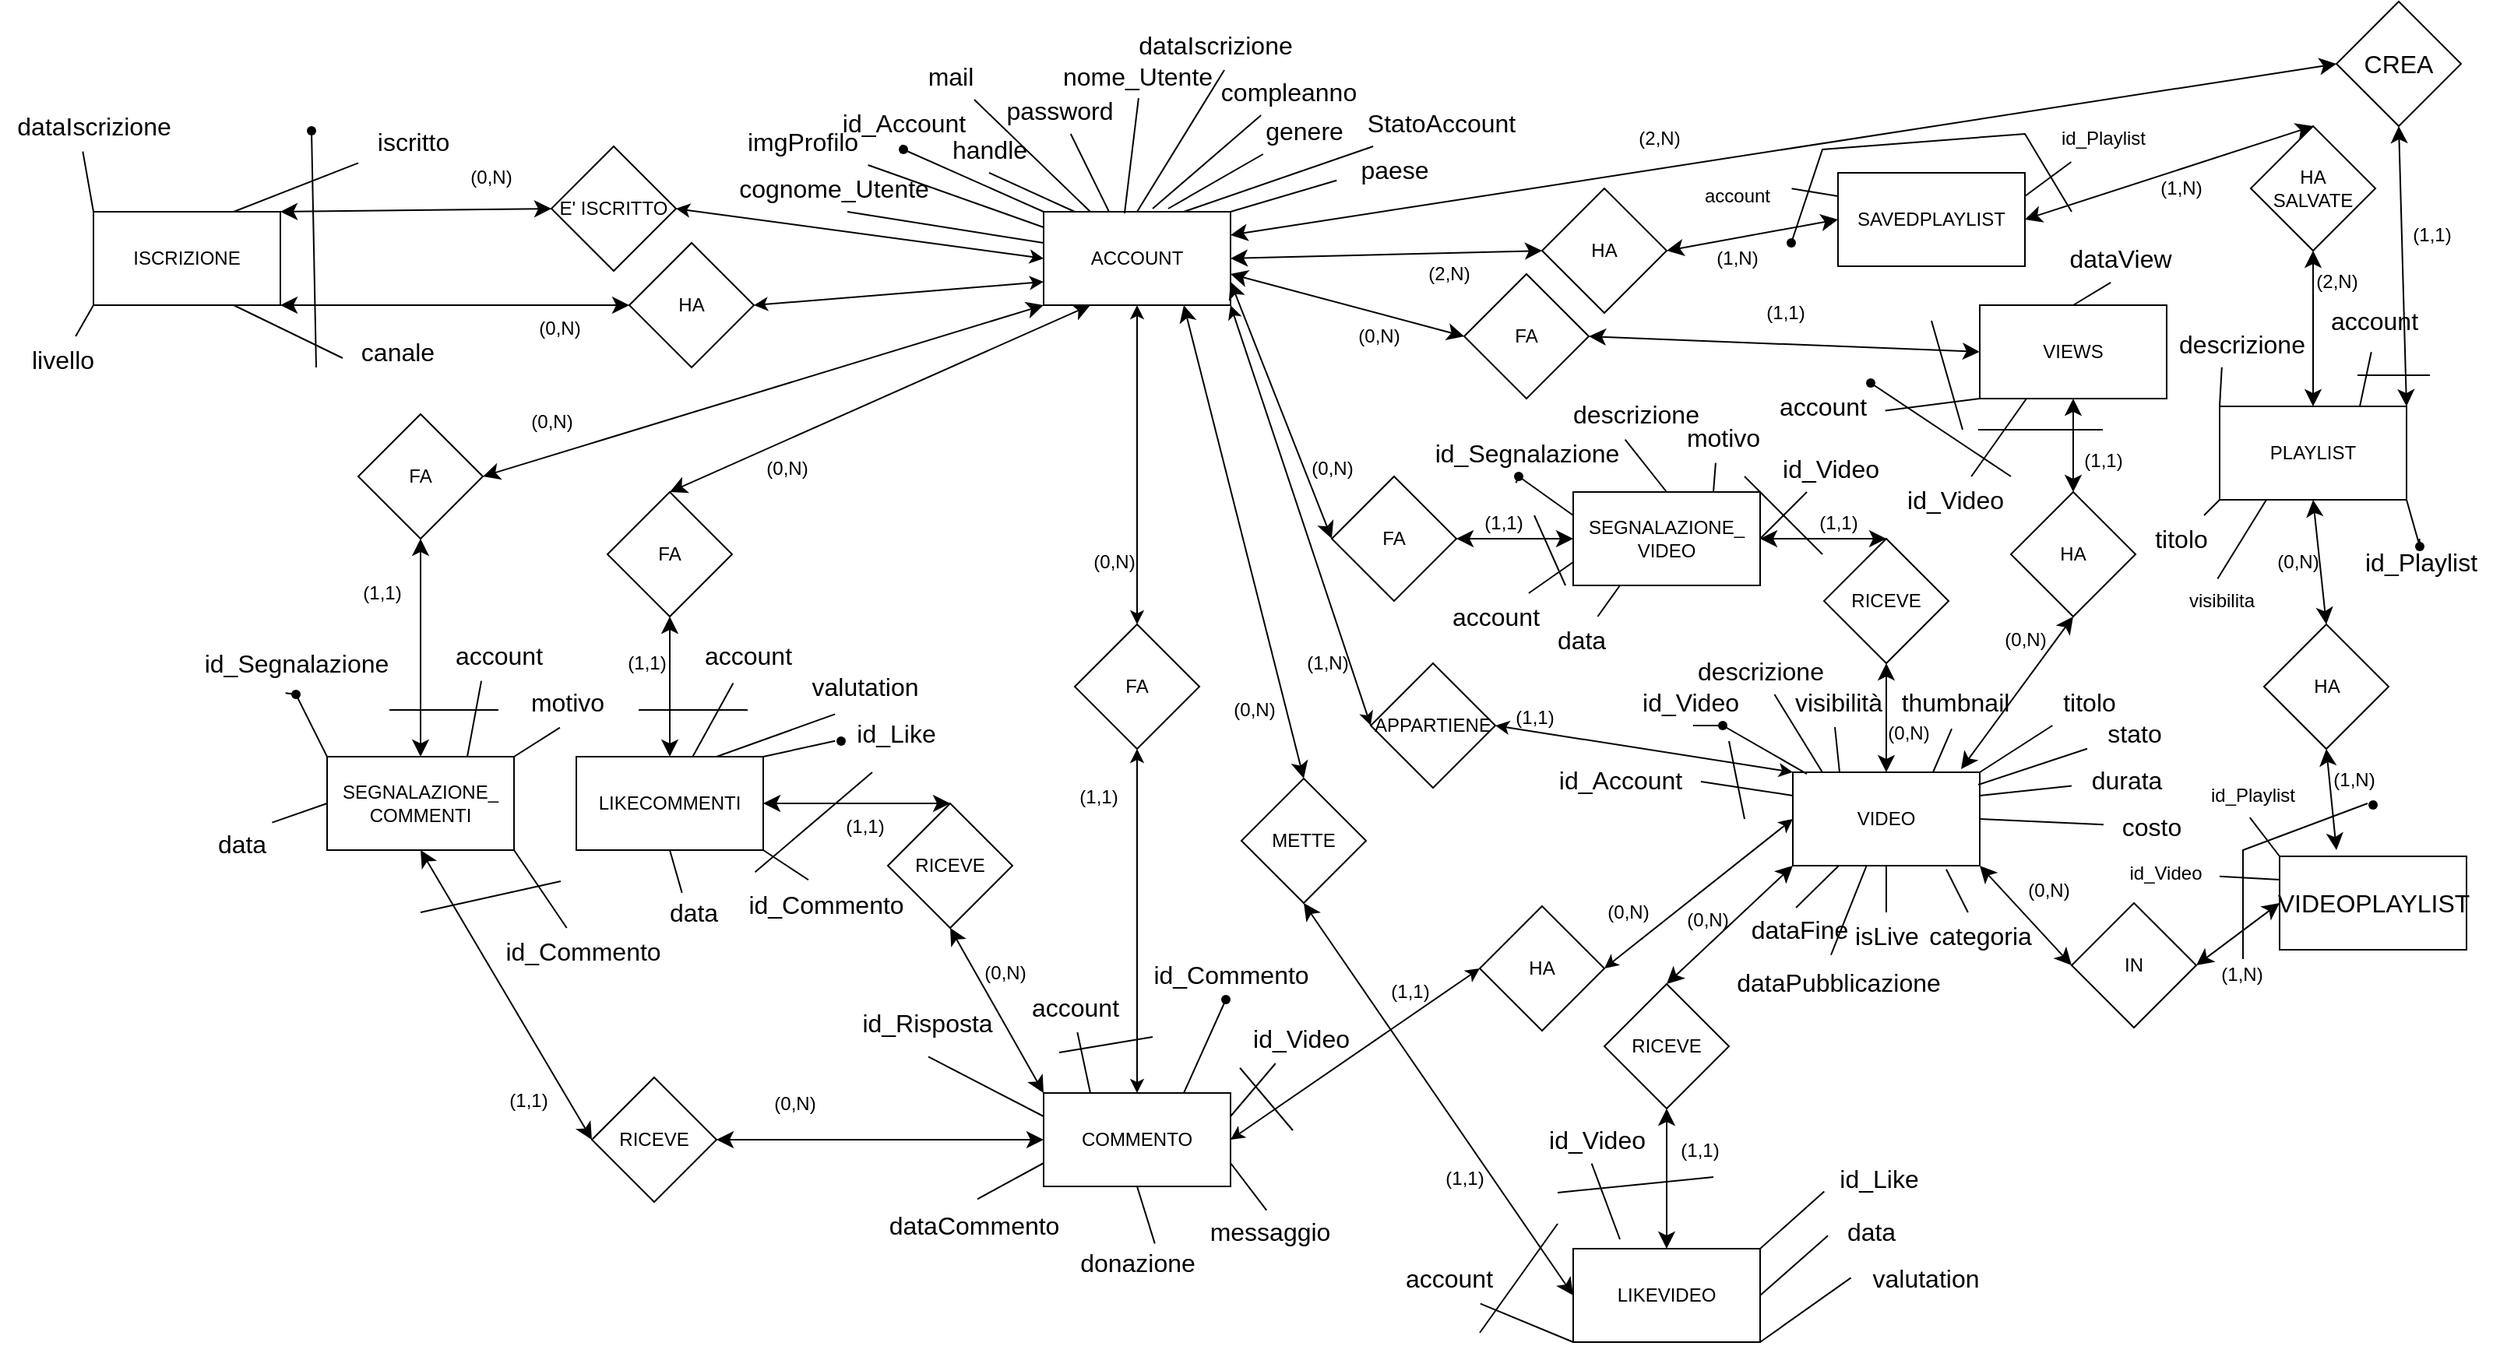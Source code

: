 <mxfile version="21.4.0" type="device">
  <diagram id="C5RBs43oDa-KdzZeNtuy" name="Page-1">
    <mxGraphModel dx="926" dy="541" grid="1" gridSize="10" guides="1" tooltips="1" connect="1" arrows="1" fold="1" page="1" pageScale="1" pageWidth="827" pageHeight="1169" math="0" shadow="0">
      <root>
        <mxCell id="WIyWlLk6GJQsqaUBKTNV-0" />
        <mxCell id="WIyWlLk6GJQsqaUBKTNV-1" parent="WIyWlLk6GJQsqaUBKTNV-0" />
        <mxCell id="ucVGV_VNWv9GXHvt-POz-1" value="ACCOUNT" style="rounded=0;whiteSpace=wrap;html=1;" parent="WIyWlLk6GJQsqaUBKTNV-1" vertex="1">
          <mxGeometry x="720" y="140" width="120" height="60" as="geometry" />
        </mxCell>
        <mxCell id="ucVGV_VNWv9GXHvt-POz-2" value="APPARTIENE" style="rhombus;whiteSpace=wrap;html=1;" parent="WIyWlLk6GJQsqaUBKTNV-1" vertex="1">
          <mxGeometry x="930" y="430" width="80" height="80" as="geometry" />
        </mxCell>
        <mxCell id="ucVGV_VNWv9GXHvt-POz-3" value="" style="endArrow=classic;startArrow=classic;html=1;rounded=0;exitX=1;exitY=1;exitDx=0;exitDy=0;entryX=0;entryY=0.5;entryDx=0;entryDy=0;" parent="WIyWlLk6GJQsqaUBKTNV-1" source="ucVGV_VNWv9GXHvt-POz-1" target="ucVGV_VNWv9GXHvt-POz-2" edge="1">
          <mxGeometry width="50" height="50" relative="1" as="geometry">
            <mxPoint x="820" y="720" as="sourcePoint" />
            <mxPoint x="870" y="670" as="targetPoint" />
          </mxGeometry>
        </mxCell>
        <mxCell id="ucVGV_VNWv9GXHvt-POz-4" value="VIDEO" style="rounded=0;whiteSpace=wrap;html=1;" parent="WIyWlLk6GJQsqaUBKTNV-1" vertex="1">
          <mxGeometry x="1201" y="500" width="120" height="60" as="geometry" />
        </mxCell>
        <mxCell id="ucVGV_VNWv9GXHvt-POz-5" value="" style="endArrow=classic;startArrow=classic;html=1;rounded=0;exitX=0;exitY=0;exitDx=0;exitDy=0;entryX=1;entryY=0.5;entryDx=0;entryDy=0;" parent="WIyWlLk6GJQsqaUBKTNV-1" source="ucVGV_VNWv9GXHvt-POz-4" target="ucVGV_VNWv9GXHvt-POz-2" edge="1">
          <mxGeometry width="50" height="50" relative="1" as="geometry">
            <mxPoint x="820" y="720" as="sourcePoint" />
            <mxPoint x="870" y="670" as="targetPoint" />
          </mxGeometry>
        </mxCell>
        <mxCell id="ucVGV_VNWv9GXHvt-POz-7" value="E&#39; ISCRITTO" style="rhombus;whiteSpace=wrap;html=1;" parent="WIyWlLk6GJQsqaUBKTNV-1" vertex="1">
          <mxGeometry x="404" y="98" width="80" height="80" as="geometry" />
        </mxCell>
        <mxCell id="ucVGV_VNWv9GXHvt-POz-8" value="" style="endArrow=classic;startArrow=classic;html=1;rounded=0;exitX=1;exitY=0.5;exitDx=0;exitDy=0;entryX=0;entryY=0.5;entryDx=0;entryDy=0;" parent="WIyWlLk6GJQsqaUBKTNV-1" source="ucVGV_VNWv9GXHvt-POz-7" target="ucVGV_VNWv9GXHvt-POz-1" edge="1">
          <mxGeometry width="50" height="50" relative="1" as="geometry">
            <mxPoint x="820" y="720" as="sourcePoint" />
            <mxPoint x="870" y="670" as="targetPoint" />
          </mxGeometry>
        </mxCell>
        <mxCell id="ucVGV_VNWv9GXHvt-POz-14" value="COMMENTO" style="rounded=0;whiteSpace=wrap;html=1;" parent="WIyWlLk6GJQsqaUBKTNV-1" vertex="1">
          <mxGeometry x="720" y="706" width="120" height="60" as="geometry" />
        </mxCell>
        <mxCell id="ucVGV_VNWv9GXHvt-POz-19" value="" style="endArrow=classic;startArrow=classic;html=1;rounded=0;entryX=0.5;entryY=1;entryDx=0;entryDy=0;exitX=0.5;exitY=0;exitDx=0;exitDy=0;" parent="WIyWlLk6GJQsqaUBKTNV-1" source="ucVGV_VNWv9GXHvt-POz-20" target="ucVGV_VNWv9GXHvt-POz-1" edge="1">
          <mxGeometry width="50" height="50" relative="1" as="geometry">
            <mxPoint x="820" y="650" as="sourcePoint" />
            <mxPoint x="870" y="680" as="targetPoint" />
          </mxGeometry>
        </mxCell>
        <mxCell id="ucVGV_VNWv9GXHvt-POz-20" value="FA" style="rhombus;whiteSpace=wrap;html=1;" parent="WIyWlLk6GJQsqaUBKTNV-1" vertex="1">
          <mxGeometry x="740" y="405" width="80" height="80" as="geometry" />
        </mxCell>
        <mxCell id="ucVGV_VNWv9GXHvt-POz-21" value="" style="endArrow=classic;startArrow=classic;html=1;rounded=0;entryX=0.5;entryY=1;entryDx=0;entryDy=0;exitX=0.5;exitY=0;exitDx=0;exitDy=0;" parent="WIyWlLk6GJQsqaUBKTNV-1" source="ucVGV_VNWv9GXHvt-POz-14" target="ucVGV_VNWv9GXHvt-POz-20" edge="1">
          <mxGeometry width="50" height="50" relative="1" as="geometry">
            <mxPoint x="770" y="730" as="sourcePoint" />
            <mxPoint x="820" y="680" as="targetPoint" />
          </mxGeometry>
        </mxCell>
        <mxCell id="ucVGV_VNWv9GXHvt-POz-27" value="HA" style="rhombus;whiteSpace=wrap;html=1;" parent="WIyWlLk6GJQsqaUBKTNV-1" vertex="1">
          <mxGeometry x="454" y="160" width="80" height="80" as="geometry" />
        </mxCell>
        <mxCell id="ucVGV_VNWv9GXHvt-POz-28" value="" style="endArrow=classic;startArrow=classic;html=1;rounded=0;exitX=1;exitY=0.5;exitDx=0;exitDy=0;entryX=0;entryY=0.75;entryDx=0;entryDy=0;" parent="WIyWlLk6GJQsqaUBKTNV-1" source="ucVGV_VNWv9GXHvt-POz-27" target="ucVGV_VNWv9GXHvt-POz-1" edge="1">
          <mxGeometry width="50" height="50" relative="1" as="geometry">
            <mxPoint x="820" y="730" as="sourcePoint" />
            <mxPoint x="870" y="680" as="targetPoint" />
          </mxGeometry>
        </mxCell>
        <mxCell id="ucVGV_VNWv9GXHvt-POz-29" value="" style="endArrow=classic;startArrow=classic;html=1;rounded=0;exitX=1;exitY=0.5;exitDx=0;exitDy=0;entryX=0;entryY=0.5;entryDx=0;entryDy=0;" parent="WIyWlLk6GJQsqaUBKTNV-1" source="ucVGV_VNWv9GXHvt-POz-14" target="ucVGV_VNWv9GXHvt-POz-30" edge="1">
          <mxGeometry width="50" height="50" relative="1" as="geometry">
            <mxPoint x="770" y="730" as="sourcePoint" />
            <mxPoint x="840" y="730" as="targetPoint" />
          </mxGeometry>
        </mxCell>
        <mxCell id="ucVGV_VNWv9GXHvt-POz-30" value="HA" style="rhombus;whiteSpace=wrap;html=1;" parent="WIyWlLk6GJQsqaUBKTNV-1" vertex="1">
          <mxGeometry x="1000" y="586" width="80" height="80" as="geometry" />
        </mxCell>
        <mxCell id="ucVGV_VNWv9GXHvt-POz-31" value="" style="endArrow=classic;startArrow=classic;html=1;rounded=0;entryX=0;entryY=0.5;entryDx=0;entryDy=0;exitX=1;exitY=0.5;exitDx=0;exitDy=0;" parent="WIyWlLk6GJQsqaUBKTNV-1" source="ucVGV_VNWv9GXHvt-POz-30" target="ucVGV_VNWv9GXHvt-POz-4" edge="1">
          <mxGeometry width="50" height="50" relative="1" as="geometry">
            <mxPoint x="790" y="890" as="sourcePoint" />
            <mxPoint x="920" y="800" as="targetPoint" />
          </mxGeometry>
        </mxCell>
        <mxCell id="ucVGV_VNWv9GXHvt-POz-32" value="LIKEVIDEO" style="rounded=0;whiteSpace=wrap;html=1;" parent="WIyWlLk6GJQsqaUBKTNV-1" vertex="1">
          <mxGeometry x="1060" y="806" width="120" height="60" as="geometry" />
        </mxCell>
        <mxCell id="ucVGV_VNWv9GXHvt-POz-33" value="VIEWS" style="rounded=0;whiteSpace=wrap;html=1;" parent="WIyWlLk6GJQsqaUBKTNV-1" vertex="1">
          <mxGeometry x="1321" y="200" width="120" height="60" as="geometry" />
        </mxCell>
        <mxCell id="ucVGV_VNWv9GXHvt-POz-34" value="SAVEDPLAYLIST" style="rounded=0;whiteSpace=wrap;html=1;" parent="WIyWlLk6GJQsqaUBKTNV-1" vertex="1">
          <mxGeometry x="1230" y="115" width="120" height="60" as="geometry" />
        </mxCell>
        <mxCell id="ucVGV_VNWv9GXHvt-POz-36" value="SEGNALAZIONE_&lt;br&gt;COMMENTI" style="whiteSpace=wrap;html=1;" parent="WIyWlLk6GJQsqaUBKTNV-1" vertex="1">
          <mxGeometry x="260" y="490" width="120" height="60" as="geometry" />
        </mxCell>
        <mxCell id="ucVGV_VNWv9GXHvt-POz-38" value="SEGNALAZIONE_&lt;br&gt;VIDEO" style="whiteSpace=wrap;html=1;" parent="WIyWlLk6GJQsqaUBKTNV-1" vertex="1">
          <mxGeometry x="1060" y="320" width="120" height="60" as="geometry" />
        </mxCell>
        <mxCell id="ucVGV_VNWv9GXHvt-POz-39" value="LIKECOMMENTI" style="whiteSpace=wrap;html=1;" parent="WIyWlLk6GJQsqaUBKTNV-1" vertex="1">
          <mxGeometry x="420" y="490" width="120" height="60" as="geometry" />
        </mxCell>
        <mxCell id="VhTY_aMwYe6NqTjl9KjU-1" value="HA&lt;br&gt;SALVATE" style="rhombus;whiteSpace=wrap;html=1;" parent="WIyWlLk6GJQsqaUBKTNV-1" vertex="1">
          <mxGeometry x="1495" y="85" width="80" height="80" as="geometry" />
        </mxCell>
        <mxCell id="VhTY_aMwYe6NqTjl9KjU-2" value="" style="edgeStyle=none;orthogonalLoop=1;jettySize=auto;html=1;endArrow=classic;startArrow=classic;endSize=8;startSize=8;rounded=0;exitX=0.5;exitY=0;exitDx=0;exitDy=0;entryX=1;entryY=0.5;entryDx=0;entryDy=0;" parent="WIyWlLk6GJQsqaUBKTNV-1" source="VhTY_aMwYe6NqTjl9KjU-1" target="ucVGV_VNWv9GXHvt-POz-34" edge="1">
          <mxGeometry width="100" relative="1" as="geometry">
            <mxPoint x="440" y="260" as="sourcePoint" />
            <mxPoint x="1370" y="350" as="targetPoint" />
            <Array as="points" />
          </mxGeometry>
        </mxCell>
        <mxCell id="VhTY_aMwYe6NqTjl9KjU-3" value="" style="edgeStyle=none;orthogonalLoop=1;jettySize=auto;html=1;endArrow=classic;startArrow=classic;endSize=8;startSize=8;rounded=0;entryX=0.5;entryY=1;entryDx=0;entryDy=0;exitX=0.5;exitY=0;exitDx=0;exitDy=0;" parent="WIyWlLk6GJQsqaUBKTNV-1" source="VhTY_aMwYe6NqTjl9KjU-11" target="VhTY_aMwYe6NqTjl9KjU-1" edge="1">
          <mxGeometry width="100" relative="1" as="geometry">
            <mxPoint x="830" y="330" as="sourcePoint" />
            <mxPoint x="930" y="330" as="targetPoint" />
            <Array as="points" />
          </mxGeometry>
        </mxCell>
        <mxCell id="VhTY_aMwYe6NqTjl9KjU-4" value="HA" style="rhombus;whiteSpace=wrap;html=1;" parent="WIyWlLk6GJQsqaUBKTNV-1" vertex="1">
          <mxGeometry x="1040" y="125" width="80" height="80" as="geometry" />
        </mxCell>
        <mxCell id="VhTY_aMwYe6NqTjl9KjU-6" value="" style="edgeStyle=none;orthogonalLoop=1;jettySize=auto;html=1;endArrow=classic;startArrow=classic;endSize=8;startSize=8;rounded=0;entryX=0;entryY=0.5;entryDx=0;entryDy=0;exitX=1;exitY=0.5;exitDx=0;exitDy=0;" parent="WIyWlLk6GJQsqaUBKTNV-1" source="ucVGV_VNWv9GXHvt-POz-1" target="VhTY_aMwYe6NqTjl9KjU-4" edge="1">
          <mxGeometry width="100" relative="1" as="geometry">
            <mxPoint x="830" y="420" as="sourcePoint" />
            <mxPoint x="930" y="420" as="targetPoint" />
            <Array as="points" />
          </mxGeometry>
        </mxCell>
        <mxCell id="VhTY_aMwYe6NqTjl9KjU-7" value="" style="edgeStyle=none;orthogonalLoop=1;jettySize=auto;html=1;endArrow=classic;startArrow=classic;endSize=8;startSize=8;rounded=0;entryX=0;entryY=0.5;entryDx=0;entryDy=0;exitX=1;exitY=0.5;exitDx=0;exitDy=0;" parent="WIyWlLk6GJQsqaUBKTNV-1" source="VhTY_aMwYe6NqTjl9KjU-4" target="ucVGV_VNWv9GXHvt-POz-34" edge="1">
          <mxGeometry width="100" relative="1" as="geometry">
            <mxPoint x="980" y="340" as="sourcePoint" />
            <mxPoint x="1220" y="330" as="targetPoint" />
            <Array as="points" />
          </mxGeometry>
        </mxCell>
        <mxCell id="VhTY_aMwYe6NqTjl9KjU-11" value="PLAYLIST" style="whiteSpace=wrap;html=1;" parent="WIyWlLk6GJQsqaUBKTNV-1" vertex="1">
          <mxGeometry x="1475" y="265" width="120" height="60" as="geometry" />
        </mxCell>
        <mxCell id="VhTY_aMwYe6NqTjl9KjU-12" value="HA" style="rhombus;whiteSpace=wrap;html=1;" parent="WIyWlLk6GJQsqaUBKTNV-1" vertex="1">
          <mxGeometry x="1503.5" y="405" width="80" height="80" as="geometry" />
        </mxCell>
        <mxCell id="VhTY_aMwYe6NqTjl9KjU-13" value="" style="edgeStyle=none;orthogonalLoop=1;jettySize=auto;html=1;endArrow=classic;startArrow=classic;endSize=8;startSize=8;rounded=0;exitX=0.5;exitY=0;exitDx=0;exitDy=0;entryX=0.5;entryY=1;entryDx=0;entryDy=0;" parent="WIyWlLk6GJQsqaUBKTNV-1" source="VhTY_aMwYe6NqTjl9KjU-12" target="VhTY_aMwYe6NqTjl9KjU-11" edge="1">
          <mxGeometry width="100" relative="1" as="geometry">
            <mxPoint x="1520" y="740" as="sourcePoint" />
            <mxPoint x="1620" y="740" as="targetPoint" />
            <Array as="points" />
          </mxGeometry>
        </mxCell>
        <mxCell id="VhTY_aMwYe6NqTjl9KjU-14" value="" style="edgeStyle=none;orthogonalLoop=1;jettySize=auto;html=1;endArrow=classic;startArrow=classic;endSize=8;startSize=8;rounded=0;exitX=0.5;exitY=1;exitDx=0;exitDy=0;" parent="WIyWlLk6GJQsqaUBKTNV-1" source="VhTY_aMwYe6NqTjl9KjU-12" edge="1">
          <mxGeometry width="100" relative="1" as="geometry">
            <mxPoint x="1460" y="780" as="sourcePoint" />
            <mxPoint x="1550" y="550" as="targetPoint" />
            <Array as="points" />
          </mxGeometry>
        </mxCell>
        <mxCell id="VhTY_aMwYe6NqTjl9KjU-15" value="ISCRIZIONE" style="whiteSpace=wrap;html=1;" parent="WIyWlLk6GJQsqaUBKTNV-1" vertex="1">
          <mxGeometry x="110" y="140" width="120" height="60" as="geometry" />
        </mxCell>
        <mxCell id="VhTY_aMwYe6NqTjl9KjU-19" value="" style="edgeStyle=none;orthogonalLoop=1;jettySize=auto;html=1;endArrow=classic;startArrow=classic;endSize=8;startSize=8;rounded=0;entryX=0;entryY=0.5;entryDx=0;entryDy=0;exitX=1;exitY=0;exitDx=0;exitDy=0;" parent="WIyWlLk6GJQsqaUBKTNV-1" source="VhTY_aMwYe6NqTjl9KjU-15" target="ucVGV_VNWv9GXHvt-POz-7" edge="1">
          <mxGeometry width="100" relative="1" as="geometry">
            <mxPoint x="270" y="660" as="sourcePoint" />
            <mxPoint x="370" y="660" as="targetPoint" />
            <Array as="points" />
          </mxGeometry>
        </mxCell>
        <mxCell id="VhTY_aMwYe6NqTjl9KjU-20" value="" style="edgeStyle=none;orthogonalLoop=1;jettySize=auto;html=1;endArrow=classic;startArrow=classic;endSize=8;startSize=8;rounded=0;entryX=0;entryY=0.5;entryDx=0;entryDy=0;exitX=1;exitY=1;exitDx=0;exitDy=0;" parent="WIyWlLk6GJQsqaUBKTNV-1" source="VhTY_aMwYe6NqTjl9KjU-15" target="ucVGV_VNWv9GXHvt-POz-27" edge="1">
          <mxGeometry width="100" relative="1" as="geometry">
            <mxPoint x="310" y="690" as="sourcePoint" />
            <mxPoint x="410" y="690" as="targetPoint" />
            <Array as="points" />
          </mxGeometry>
        </mxCell>
        <mxCell id="VhTY_aMwYe6NqTjl9KjU-22" value="FA" style="rhombus;whiteSpace=wrap;html=1;" parent="WIyWlLk6GJQsqaUBKTNV-1" vertex="1">
          <mxGeometry x="990" y="180" width="80" height="80" as="geometry" />
        </mxCell>
        <mxCell id="VhTY_aMwYe6NqTjl9KjU-23" value="" style="edgeStyle=none;orthogonalLoop=1;jettySize=auto;html=1;endArrow=classic;startArrow=classic;endSize=8;startSize=8;rounded=0;exitX=1;exitY=0.5;exitDx=0;exitDy=0;entryX=0;entryY=0.5;entryDx=0;entryDy=0;" parent="WIyWlLk6GJQsqaUBKTNV-1" source="VhTY_aMwYe6NqTjl9KjU-22" target="ucVGV_VNWv9GXHvt-POz-33" edge="1">
          <mxGeometry width="100" relative="1" as="geometry">
            <mxPoint x="1100" y="530" as="sourcePoint" />
            <mxPoint x="1200" y="530" as="targetPoint" />
            <Array as="points" />
          </mxGeometry>
        </mxCell>
        <mxCell id="VhTY_aMwYe6NqTjl9KjU-24" value="" style="edgeStyle=none;orthogonalLoop=1;jettySize=auto;html=1;endArrow=classic;startArrow=classic;endSize=8;startSize=8;rounded=0;entryX=0;entryY=0.5;entryDx=0;entryDy=0;" parent="WIyWlLk6GJQsqaUBKTNV-1" target="VhTY_aMwYe6NqTjl9KjU-22" edge="1">
          <mxGeometry width="100" relative="1" as="geometry">
            <mxPoint x="840" y="180" as="sourcePoint" />
            <mxPoint x="990" y="500" as="targetPoint" />
            <Array as="points" />
          </mxGeometry>
        </mxCell>
        <mxCell id="VhTY_aMwYe6NqTjl9KjU-25" value="HA" style="rhombus;whiteSpace=wrap;html=1;" parent="WIyWlLk6GJQsqaUBKTNV-1" vertex="1">
          <mxGeometry x="1341" y="320" width="80" height="80" as="geometry" />
        </mxCell>
        <mxCell id="VhTY_aMwYe6NqTjl9KjU-26" value="" style="edgeStyle=none;orthogonalLoop=1;jettySize=auto;html=1;endArrow=classic;startArrow=classic;endSize=8;startSize=8;rounded=0;exitX=0.9;exitY=-0.033;exitDx=0;exitDy=0;entryX=0.5;entryY=1;entryDx=0;entryDy=0;exitPerimeter=0;" parent="WIyWlLk6GJQsqaUBKTNV-1" source="ucVGV_VNWv9GXHvt-POz-4" target="VhTY_aMwYe6NqTjl9KjU-25" edge="1">
          <mxGeometry width="100" relative="1" as="geometry">
            <mxPoint x="1220" y="630" as="sourcePoint" />
            <mxPoint x="1320" y="630" as="targetPoint" />
            <Array as="points" />
          </mxGeometry>
        </mxCell>
        <mxCell id="VhTY_aMwYe6NqTjl9KjU-27" value="" style="edgeStyle=none;orthogonalLoop=1;jettySize=auto;html=1;endArrow=classic;startArrow=classic;endSize=8;startSize=8;rounded=0;exitX=0.5;exitY=1;exitDx=0;exitDy=0;entryX=0.5;entryY=0;entryDx=0;entryDy=0;" parent="WIyWlLk6GJQsqaUBKTNV-1" source="ucVGV_VNWv9GXHvt-POz-33" target="VhTY_aMwYe6NqTjl9KjU-25" edge="1">
          <mxGeometry width="100" relative="1" as="geometry">
            <mxPoint x="1341" y="540" as="sourcePoint" />
            <mxPoint x="1441" y="540" as="targetPoint" />
            <Array as="points" />
          </mxGeometry>
        </mxCell>
        <mxCell id="VhTY_aMwYe6NqTjl9KjU-30" value="" style="edgeStyle=none;orthogonalLoop=1;jettySize=auto;html=1;endArrow=classic;startArrow=classic;endSize=8;startSize=8;rounded=0;exitX=0.5;exitY=0;exitDx=0;exitDy=0;" parent="WIyWlLk6GJQsqaUBKTNV-1" source="ucVGV_VNWv9GXHvt-POz-36" target="VhTY_aMwYe6NqTjl9KjU-31" edge="1">
          <mxGeometry width="100" relative="1" as="geometry">
            <mxPoint x="490" y="760" as="sourcePoint" />
            <mxPoint x="530" y="730" as="targetPoint" />
            <Array as="points" />
          </mxGeometry>
        </mxCell>
        <mxCell id="VhTY_aMwYe6NqTjl9KjU-31" value="FA" style="rhombus;whiteSpace=wrap;html=1;" parent="WIyWlLk6GJQsqaUBKTNV-1" vertex="1">
          <mxGeometry x="280" y="270" width="80" height="80" as="geometry" />
        </mxCell>
        <mxCell id="VhTY_aMwYe6NqTjl9KjU-33" value="" style="edgeStyle=none;orthogonalLoop=1;jettySize=auto;html=1;endArrow=classic;startArrow=classic;endSize=8;startSize=8;rounded=0;exitX=1;exitY=0.5;exitDx=0;exitDy=0;entryX=0;entryY=1;entryDx=0;entryDy=0;" parent="WIyWlLk6GJQsqaUBKTNV-1" source="VhTY_aMwYe6NqTjl9KjU-31" target="ucVGV_VNWv9GXHvt-POz-1" edge="1">
          <mxGeometry width="100" relative="1" as="geometry">
            <mxPoint x="490" y="810" as="sourcePoint" />
            <mxPoint x="590" y="810" as="targetPoint" />
            <Array as="points" />
          </mxGeometry>
        </mxCell>
        <mxCell id="VhTY_aMwYe6NqTjl9KjU-36" value="RICEVE" style="rhombus;whiteSpace=wrap;html=1;" parent="WIyWlLk6GJQsqaUBKTNV-1" vertex="1">
          <mxGeometry x="430" y="696" width="80" height="80" as="geometry" />
        </mxCell>
        <mxCell id="VhTY_aMwYe6NqTjl9KjU-37" value="" style="edgeStyle=none;orthogonalLoop=1;jettySize=auto;html=1;endArrow=classic;startArrow=classic;endSize=8;startSize=8;rounded=0;exitX=1;exitY=0.5;exitDx=0;exitDy=0;entryX=0;entryY=0.5;entryDx=0;entryDy=0;" parent="WIyWlLk6GJQsqaUBKTNV-1" source="VhTY_aMwYe6NqTjl9KjU-36" target="ucVGV_VNWv9GXHvt-POz-14" edge="1">
          <mxGeometry width="100" relative="1" as="geometry">
            <mxPoint x="570" y="880" as="sourcePoint" />
            <mxPoint x="670" y="880" as="targetPoint" />
            <Array as="points" />
          </mxGeometry>
        </mxCell>
        <mxCell id="VhTY_aMwYe6NqTjl9KjU-38" value="" style="edgeStyle=none;orthogonalLoop=1;jettySize=auto;html=1;endArrow=classic;startArrow=classic;endSize=8;startSize=8;rounded=0;entryX=0;entryY=0.5;entryDx=0;entryDy=0;exitX=0.5;exitY=1;exitDx=0;exitDy=0;" parent="WIyWlLk6GJQsqaUBKTNV-1" source="ucVGV_VNWv9GXHvt-POz-36" target="VhTY_aMwYe6NqTjl9KjU-36" edge="1">
          <mxGeometry width="100" relative="1" as="geometry">
            <mxPoint x="460" y="830" as="sourcePoint" />
            <mxPoint x="560" y="830" as="targetPoint" />
            <Array as="points" />
          </mxGeometry>
        </mxCell>
        <mxCell id="VhTY_aMwYe6NqTjl9KjU-40" value="FA" style="rhombus;whiteSpace=wrap;html=1;" parent="WIyWlLk6GJQsqaUBKTNV-1" vertex="1">
          <mxGeometry x="440" y="320" width="80" height="80" as="geometry" />
        </mxCell>
        <mxCell id="VhTY_aMwYe6NqTjl9KjU-41" value="" style="edgeStyle=none;orthogonalLoop=1;jettySize=auto;html=1;endArrow=classic;startArrow=classic;endSize=8;startSize=8;rounded=0;exitX=0.5;exitY=0;exitDx=0;exitDy=0;entryX=0.25;entryY=1;entryDx=0;entryDy=0;" parent="WIyWlLk6GJQsqaUBKTNV-1" source="VhTY_aMwYe6NqTjl9KjU-40" target="ucVGV_VNWv9GXHvt-POz-1" edge="1">
          <mxGeometry width="100" relative="1" as="geometry">
            <mxPoint x="660" y="620" as="sourcePoint" />
            <mxPoint x="760" y="620" as="targetPoint" />
            <Array as="points" />
          </mxGeometry>
        </mxCell>
        <mxCell id="VhTY_aMwYe6NqTjl9KjU-42" value="" style="edgeStyle=none;orthogonalLoop=1;jettySize=auto;html=1;endArrow=classic;startArrow=classic;endSize=8;startSize=8;rounded=0;exitX=0.5;exitY=1;exitDx=0;exitDy=0;entryX=0.5;entryY=0;entryDx=0;entryDy=0;" parent="WIyWlLk6GJQsqaUBKTNV-1" source="VhTY_aMwYe6NqTjl9KjU-40" target="ucVGV_VNWv9GXHvt-POz-39" edge="1">
          <mxGeometry width="100" relative="1" as="geometry">
            <mxPoint x="600" y="760" as="sourcePoint" />
            <mxPoint x="700" y="760" as="targetPoint" />
            <Array as="points" />
          </mxGeometry>
        </mxCell>
        <mxCell id="VhTY_aMwYe6NqTjl9KjU-43" value="RICEVE" style="rhombus;whiteSpace=wrap;html=1;" parent="WIyWlLk6GJQsqaUBKTNV-1" vertex="1">
          <mxGeometry x="620" y="520" width="80" height="80" as="geometry" />
        </mxCell>
        <mxCell id="VhTY_aMwYe6NqTjl9KjU-46" value="" style="edgeStyle=none;orthogonalLoop=1;jettySize=auto;html=1;endArrow=classic;startArrow=classic;endSize=8;startSize=8;rounded=0;exitX=1;exitY=0.5;exitDx=0;exitDy=0;entryX=0.5;entryY=0;entryDx=0;entryDy=0;" parent="WIyWlLk6GJQsqaUBKTNV-1" source="ucVGV_VNWv9GXHvt-POz-39" target="VhTY_aMwYe6NqTjl9KjU-43" edge="1">
          <mxGeometry width="100" relative="1" as="geometry">
            <mxPoint x="610" y="750" as="sourcePoint" />
            <mxPoint x="710" y="750" as="targetPoint" />
            <Array as="points" />
          </mxGeometry>
        </mxCell>
        <mxCell id="VhTY_aMwYe6NqTjl9KjU-47" value="" style="edgeStyle=none;orthogonalLoop=1;jettySize=auto;html=1;endArrow=classic;startArrow=classic;endSize=8;startSize=8;rounded=0;entryX=0.5;entryY=1;entryDx=0;entryDy=0;exitX=0;exitY=0;exitDx=0;exitDy=0;" parent="WIyWlLk6GJQsqaUBKTNV-1" source="ucVGV_VNWv9GXHvt-POz-14" target="VhTY_aMwYe6NqTjl9KjU-43" edge="1">
          <mxGeometry width="100" relative="1" as="geometry">
            <mxPoint x="490" y="700" as="sourcePoint" />
            <mxPoint x="570" y="720" as="targetPoint" />
            <Array as="points" />
          </mxGeometry>
        </mxCell>
        <mxCell id="VhTY_aMwYe6NqTjl9KjU-50" value="METTE" style="rhombus;whiteSpace=wrap;html=1;" parent="WIyWlLk6GJQsqaUBKTNV-1" vertex="1">
          <mxGeometry x="847" y="504" width="80" height="80" as="geometry" />
        </mxCell>
        <mxCell id="VhTY_aMwYe6NqTjl9KjU-51" value="" style="edgeStyle=none;orthogonalLoop=1;jettySize=auto;html=1;endArrow=classic;startArrow=classic;endSize=8;startSize=8;rounded=0;exitX=0.75;exitY=1;exitDx=0;exitDy=0;entryX=0.5;entryY=0;entryDx=0;entryDy=0;" parent="WIyWlLk6GJQsqaUBKTNV-1" source="ucVGV_VNWv9GXHvt-POz-1" target="VhTY_aMwYe6NqTjl9KjU-50" edge="1">
          <mxGeometry width="100" relative="1" as="geometry">
            <mxPoint x="800" y="550" as="sourcePoint" />
            <mxPoint x="900" y="550" as="targetPoint" />
            <Array as="points" />
          </mxGeometry>
        </mxCell>
        <mxCell id="VhTY_aMwYe6NqTjl9KjU-52" value="" style="edgeStyle=none;orthogonalLoop=1;jettySize=auto;html=1;endArrow=classic;startArrow=classic;endSize=8;startSize=8;rounded=0;exitX=0.5;exitY=1;exitDx=0;exitDy=0;entryX=0;entryY=0.5;entryDx=0;entryDy=0;" parent="WIyWlLk6GJQsqaUBKTNV-1" source="VhTY_aMwYe6NqTjl9KjU-50" target="ucVGV_VNWv9GXHvt-POz-32" edge="1">
          <mxGeometry width="100" relative="1" as="geometry">
            <mxPoint x="1030" y="770" as="sourcePoint" />
            <mxPoint x="1190" y="930" as="targetPoint" />
            <Array as="points" />
          </mxGeometry>
        </mxCell>
        <mxCell id="VhTY_aMwYe6NqTjl9KjU-53" value="RICEVE" style="rhombus;whiteSpace=wrap;html=1;" parent="WIyWlLk6GJQsqaUBKTNV-1" vertex="1">
          <mxGeometry x="1080" y="636" width="80" height="80" as="geometry" />
        </mxCell>
        <mxCell id="VhTY_aMwYe6NqTjl9KjU-55" value="" style="edgeStyle=none;orthogonalLoop=1;jettySize=auto;html=1;endArrow=classic;startArrow=classic;endSize=8;startSize=8;rounded=0;exitX=0.5;exitY=0;exitDx=0;exitDy=0;entryX=0.5;entryY=1;entryDx=0;entryDy=0;" parent="WIyWlLk6GJQsqaUBKTNV-1" source="ucVGV_VNWv9GXHvt-POz-32" target="VhTY_aMwYe6NqTjl9KjU-53" edge="1">
          <mxGeometry width="100" relative="1" as="geometry">
            <mxPoint x="1170" y="906" as="sourcePoint" />
            <mxPoint x="1120" y="746" as="targetPoint" />
            <Array as="points" />
          </mxGeometry>
        </mxCell>
        <mxCell id="VhTY_aMwYe6NqTjl9KjU-56" value="" style="edgeStyle=none;orthogonalLoop=1;jettySize=auto;html=1;endArrow=classic;startArrow=classic;endSize=8;startSize=8;rounded=0;exitX=0.5;exitY=0;exitDx=0;exitDy=0;entryX=0;entryY=1;entryDx=0;entryDy=0;" parent="WIyWlLk6GJQsqaUBKTNV-1" source="VhTY_aMwYe6NqTjl9KjU-53" target="ucVGV_VNWv9GXHvt-POz-4" edge="1">
          <mxGeometry width="100" relative="1" as="geometry">
            <mxPoint x="1130" y="660" as="sourcePoint" />
            <mxPoint x="1310" y="920" as="targetPoint" />
            <Array as="points" />
          </mxGeometry>
        </mxCell>
        <mxCell id="VhTY_aMwYe6NqTjl9KjU-58" value="RICEVE" style="rhombus;whiteSpace=wrap;html=1;" parent="WIyWlLk6GJQsqaUBKTNV-1" vertex="1">
          <mxGeometry x="1221" y="350" width="80" height="80" as="geometry" />
        </mxCell>
        <mxCell id="VhTY_aMwYe6NqTjl9KjU-59" value="FA" style="rhombus;whiteSpace=wrap;html=1;" parent="WIyWlLk6GJQsqaUBKTNV-1" vertex="1">
          <mxGeometry x="905" y="310" width="80" height="80" as="geometry" />
        </mxCell>
        <mxCell id="VhTY_aMwYe6NqTjl9KjU-60" value="" style="edgeStyle=none;orthogonalLoop=1;jettySize=auto;html=1;endArrow=classic;startArrow=classic;endSize=8;startSize=8;rounded=0;entryX=0.5;entryY=0;entryDx=0;entryDy=0;exitX=1;exitY=0.5;exitDx=0;exitDy=0;" parent="WIyWlLk6GJQsqaUBKTNV-1" source="ucVGV_VNWv9GXHvt-POz-38" target="VhTY_aMwYe6NqTjl9KjU-58" edge="1">
          <mxGeometry width="100" relative="1" as="geometry">
            <mxPoint x="1170" y="360" as="sourcePoint" />
            <mxPoint x="1270" y="360" as="targetPoint" />
            <Array as="points" />
          </mxGeometry>
        </mxCell>
        <mxCell id="VhTY_aMwYe6NqTjl9KjU-61" value="" style="edgeStyle=none;orthogonalLoop=1;jettySize=auto;html=1;endArrow=classic;startArrow=classic;endSize=8;startSize=8;rounded=0;entryX=0.5;entryY=1;entryDx=0;entryDy=0;exitX=0.5;exitY=0;exitDx=0;exitDy=0;" parent="WIyWlLk6GJQsqaUBKTNV-1" source="ucVGV_VNWv9GXHvt-POz-4" target="VhTY_aMwYe6NqTjl9KjU-58" edge="1">
          <mxGeometry width="100" relative="1" as="geometry">
            <mxPoint x="1130" y="430" as="sourcePoint" />
            <mxPoint x="1281" y="430" as="targetPoint" />
            <Array as="points" />
          </mxGeometry>
        </mxCell>
        <mxCell id="VhTY_aMwYe6NqTjl9KjU-62" value="" style="edgeStyle=none;orthogonalLoop=1;jettySize=auto;html=1;endArrow=classic;startArrow=classic;endSize=8;startSize=8;rounded=0;entryX=0;entryY=0.5;entryDx=0;entryDy=0;exitX=1;exitY=0.75;exitDx=0;exitDy=0;" parent="WIyWlLk6GJQsqaUBKTNV-1" source="ucVGV_VNWv9GXHvt-POz-1" target="VhTY_aMwYe6NqTjl9KjU-59" edge="1">
          <mxGeometry width="100" relative="1" as="geometry">
            <mxPoint x="860" y="390" as="sourcePoint" />
            <mxPoint x="960" y="390" as="targetPoint" />
            <Array as="points" />
          </mxGeometry>
        </mxCell>
        <mxCell id="VhTY_aMwYe6NqTjl9KjU-63" value="" style="edgeStyle=none;orthogonalLoop=1;jettySize=auto;html=1;endArrow=classic;startArrow=classic;endSize=8;startSize=8;rounded=0;entryX=0;entryY=0.5;entryDx=0;entryDy=0;exitX=1;exitY=0.5;exitDx=0;exitDy=0;" parent="WIyWlLk6GJQsqaUBKTNV-1" source="VhTY_aMwYe6NqTjl9KjU-59" target="ucVGV_VNWv9GXHvt-POz-38" edge="1">
          <mxGeometry width="100" relative="1" as="geometry">
            <mxPoint x="960" y="430" as="sourcePoint" />
            <mxPoint x="1060" y="430" as="targetPoint" />
            <Array as="points" />
          </mxGeometry>
        </mxCell>
        <mxCell id="enGjOXmPhfM7SJzy2GJr-9" value="" style="endArrow=none;html=1;rounded=0;entryX=0.49;entryY=0.967;entryDx=0;entryDy=0;entryPerimeter=0;" parent="WIyWlLk6GJQsqaUBKTNV-1" source="dA3KQazC7g9zLnKCbOtr-0" target="dA3KQazC7g9zLnKCbOtr-1" edge="1">
          <mxGeometry width="50" height="50" relative="1" as="geometry">
            <mxPoint x="720" y="140" as="sourcePoint" />
            <mxPoint x="660" y="120" as="targetPoint" />
          </mxGeometry>
        </mxCell>
        <mxCell id="dA3KQazC7g9zLnKCbOtr-1" value="id_Account" style="text;html=1;align=center;verticalAlign=middle;resizable=0;points=[];autosize=1;strokeColor=none;fillColor=none;fontSize=16;" parent="WIyWlLk6GJQsqaUBKTNV-1" vertex="1">
          <mxGeometry x="580" y="68" width="100" height="30" as="geometry" />
        </mxCell>
        <mxCell id="dA3KQazC7g9zLnKCbOtr-2" value="" style="endArrow=none;html=1;rounded=0;entryX=0.5;entryY=1;entryDx=0;entryDy=0;entryPerimeter=0;" parent="WIyWlLk6GJQsqaUBKTNV-1" target="dA3KQazC7g9zLnKCbOtr-3" edge="1">
          <mxGeometry width="50" height="50" relative="1" as="geometry">
            <mxPoint x="740" y="140" as="sourcePoint" />
            <mxPoint x="700" y="100" as="targetPoint" />
          </mxGeometry>
        </mxCell>
        <mxCell id="dA3KQazC7g9zLnKCbOtr-3" value="handle" style="text;html=1;align=center;verticalAlign=middle;resizable=0;points=[];autosize=1;strokeColor=none;fillColor=none;fontSize=16;" parent="WIyWlLk6GJQsqaUBKTNV-1" vertex="1">
          <mxGeometry x="650" y="85" width="70" height="30" as="geometry" />
        </mxCell>
        <mxCell id="dA3KQazC7g9zLnKCbOtr-4" value="mail" style="text;html=1;align=center;verticalAlign=middle;resizable=0;points=[];autosize=1;strokeColor=none;fillColor=none;fontSize=16;" parent="WIyWlLk6GJQsqaUBKTNV-1" vertex="1">
          <mxGeometry x="635" y="38" width="50" height="30" as="geometry" />
        </mxCell>
        <mxCell id="dA3KQazC7g9zLnKCbOtr-5" value="password" style="text;html=1;align=center;verticalAlign=middle;resizable=0;points=[];autosize=1;strokeColor=none;fillColor=none;fontSize=16;" parent="WIyWlLk6GJQsqaUBKTNV-1" vertex="1">
          <mxGeometry x="685" y="60" width="90" height="30" as="geometry" />
        </mxCell>
        <mxCell id="dA3KQazC7g9zLnKCbOtr-6" value="dataIscrizione" style="text;html=1;align=center;verticalAlign=middle;resizable=0;points=[];autosize=1;strokeColor=none;fillColor=none;fontSize=16;" parent="WIyWlLk6GJQsqaUBKTNV-1" vertex="1">
          <mxGeometry x="770" y="18" width="120" height="30" as="geometry" />
        </mxCell>
        <mxCell id="dA3KQazC7g9zLnKCbOtr-7" value="imgProfilo" style="text;html=1;align=center;verticalAlign=middle;resizable=0;points=[];autosize=1;strokeColor=none;fillColor=none;fontSize=16;" parent="WIyWlLk6GJQsqaUBKTNV-1" vertex="1">
          <mxGeometry x="520" y="80" width="90" height="30" as="geometry" />
        </mxCell>
        <mxCell id="dA3KQazC7g9zLnKCbOtr-8" value="nome_Utente" style="text;html=1;align=center;verticalAlign=middle;resizable=0;points=[];autosize=1;strokeColor=none;fillColor=none;fontSize=16;" parent="WIyWlLk6GJQsqaUBKTNV-1" vertex="1">
          <mxGeometry x="720" y="38" width="120" height="30" as="geometry" />
        </mxCell>
        <mxCell id="dA3KQazC7g9zLnKCbOtr-9" value="cognome_Utente" style="text;html=1;align=center;verticalAlign=middle;resizable=0;points=[];autosize=1;strokeColor=none;fillColor=none;fontSize=16;" parent="WIyWlLk6GJQsqaUBKTNV-1" vertex="1">
          <mxGeometry x="510" y="110" width="150" height="30" as="geometry" />
        </mxCell>
        <mxCell id="dA3KQazC7g9zLnKCbOtr-11" value="" style="endArrow=none;html=1;rounded=0;entryDx=0;entryDy=0;entryPerimeter=0;entryX=-0.15;entryY=0.45;" parent="WIyWlLk6GJQsqaUBKTNV-1" target="dA3KQazC7g9zLnKCbOtr-0" edge="1">
          <mxGeometry width="50" height="50" relative="1" as="geometry">
            <mxPoint x="720" y="140" as="sourcePoint" />
            <mxPoint x="614" y="119" as="targetPoint" />
          </mxGeometry>
        </mxCell>
        <mxCell id="dA3KQazC7g9zLnKCbOtr-0" value="" style="shape=waypoint;sketch=0;size=6;pointerEvents=1;points=[];fillColor=none;resizable=0;rotatable=0;perimeter=centerPerimeter;snapToPoint=1;fontSize=16;" parent="WIyWlLk6GJQsqaUBKTNV-1" vertex="1">
          <mxGeometry x="620" y="90" width="20" height="20" as="geometry" />
        </mxCell>
        <mxCell id="dA3KQazC7g9zLnKCbOtr-12" value="compleanno" style="text;html=1;align=center;verticalAlign=middle;resizable=0;points=[];autosize=1;strokeColor=none;fillColor=none;fontSize=16;" parent="WIyWlLk6GJQsqaUBKTNV-1" vertex="1">
          <mxGeometry x="822" y="48" width="110" height="30" as="geometry" />
        </mxCell>
        <mxCell id="dA3KQazC7g9zLnKCbOtr-14" value="genere" style="text;html=1;align=center;verticalAlign=middle;resizable=0;points=[];autosize=1;strokeColor=none;fillColor=none;fontSize=16;" parent="WIyWlLk6GJQsqaUBKTNV-1" vertex="1">
          <mxGeometry x="852" y="73" width="70" height="30" as="geometry" />
        </mxCell>
        <mxCell id="dA3KQazC7g9zLnKCbOtr-15" value="paese" style="text;html=1;align=center;verticalAlign=middle;resizable=0;points=[];autosize=1;strokeColor=none;fillColor=none;fontSize=16;" parent="WIyWlLk6GJQsqaUBKTNV-1" vertex="1">
          <mxGeometry x="910" y="98" width="70" height="30" as="geometry" />
        </mxCell>
        <mxCell id="dA3KQazC7g9zLnKCbOtr-16" value="StatoAccount" style="text;html=1;align=center;verticalAlign=middle;resizable=0;points=[];autosize=1;strokeColor=none;fillColor=none;fontSize=16;" parent="WIyWlLk6GJQsqaUBKTNV-1" vertex="1">
          <mxGeometry x="915" y="68" width="120" height="30" as="geometry" />
        </mxCell>
        <mxCell id="dA3KQazC7g9zLnKCbOtr-17" value="" style="endArrow=none;html=1;rounded=0;entryX=-0.027;entryY=0.729;entryDx=0;entryDy=0;entryPerimeter=0;exitX=1;exitY=0;exitDx=0;exitDy=0;" parent="WIyWlLk6GJQsqaUBKTNV-1" source="ucVGV_VNWv9GXHvt-POz-1" target="dA3KQazC7g9zLnKCbOtr-15" edge="1">
          <mxGeometry width="50" height="50" relative="1" as="geometry">
            <mxPoint x="810" y="140" as="sourcePoint" />
            <mxPoint x="770" y="100" as="targetPoint" />
          </mxGeometry>
        </mxCell>
        <mxCell id="dA3KQazC7g9zLnKCbOtr-18" value="" style="endArrow=none;html=1;rounded=0;entryX=0.55;entryY=1.033;entryDx=0;entryDy=0;entryPerimeter=0;" parent="WIyWlLk6GJQsqaUBKTNV-1" target="dA3KQazC7g9zLnKCbOtr-6" edge="1">
          <mxGeometry width="50" height="50" relative="1" as="geometry">
            <mxPoint x="780" y="140" as="sourcePoint" />
            <mxPoint x="740" y="100" as="targetPoint" />
          </mxGeometry>
        </mxCell>
        <mxCell id="dA3KQazC7g9zLnKCbOtr-19" value="" style="endArrow=none;html=1;rounded=0;exitX=0.35;exitY=0;exitDx=0;exitDy=0;exitPerimeter=0;" parent="WIyWlLk6GJQsqaUBKTNV-1" source="ucVGV_VNWv9GXHvt-POz-1" target="dA3KQazC7g9zLnKCbOtr-5" edge="1">
          <mxGeometry width="50" height="50" relative="1" as="geometry">
            <mxPoint x="770" y="138" as="sourcePoint" />
            <mxPoint x="730" y="98" as="targetPoint" />
          </mxGeometry>
        </mxCell>
        <mxCell id="dA3KQazC7g9zLnKCbOtr-20" value="" style="endArrow=none;html=1;rounded=0;" parent="WIyWlLk6GJQsqaUBKTNV-1" target="dA3KQazC7g9zLnKCbOtr-14" edge="1">
          <mxGeometry width="50" height="50" relative="1" as="geometry">
            <mxPoint x="800" y="138" as="sourcePoint" />
            <mxPoint x="760" y="98" as="targetPoint" />
          </mxGeometry>
        </mxCell>
        <mxCell id="dA3KQazC7g9zLnKCbOtr-21" value="" style="endArrow=none;html=1;rounded=0;exitX=0.25;exitY=0;exitDx=0;exitDy=0;" parent="WIyWlLk6GJQsqaUBKTNV-1" source="ucVGV_VNWv9GXHvt-POz-1" target="dA3KQazC7g9zLnKCbOtr-4" edge="1">
          <mxGeometry width="50" height="50" relative="1" as="geometry">
            <mxPoint x="755" y="138" as="sourcePoint" />
            <mxPoint x="715" y="98" as="targetPoint" />
            <Array as="points" />
          </mxGeometry>
        </mxCell>
        <mxCell id="dA3KQazC7g9zLnKCbOtr-22" value="" style="endArrow=none;html=1;rounded=0;entryX=0.56;entryY=1;entryDx=0;entryDy=0;entryPerimeter=0;" parent="WIyWlLk6GJQsqaUBKTNV-1" target="dA3KQazC7g9zLnKCbOtr-9" edge="1">
          <mxGeometry width="50" height="50" relative="1" as="geometry">
            <mxPoint x="720" y="160" as="sourcePoint" />
            <mxPoint x="680" y="120" as="targetPoint" />
          </mxGeometry>
        </mxCell>
        <mxCell id="dA3KQazC7g9zLnKCbOtr-23" value="" style="endArrow=none;html=1;rounded=0;" parent="WIyWlLk6GJQsqaUBKTNV-1" target="dA3KQazC7g9zLnKCbOtr-7" edge="1">
          <mxGeometry width="50" height="50" relative="1" as="geometry">
            <mxPoint x="720" y="150" as="sourcePoint" />
            <mxPoint x="680" y="110" as="targetPoint" />
          </mxGeometry>
        </mxCell>
        <mxCell id="dA3KQazC7g9zLnKCbOtr-24" value="" style="endArrow=none;html=1;rounded=0;exitX=0.75;exitY=0;exitDx=0;exitDy=0;" parent="WIyWlLk6GJQsqaUBKTNV-1" source="ucVGV_VNWv9GXHvt-POz-1" target="dA3KQazC7g9zLnKCbOtr-16" edge="1">
          <mxGeometry width="50" height="50" relative="1" as="geometry">
            <mxPoint x="795" y="140" as="sourcePoint" />
            <mxPoint x="755" y="100" as="targetPoint" />
          </mxGeometry>
        </mxCell>
        <mxCell id="dA3KQazC7g9zLnKCbOtr-26" value="" style="endArrow=none;html=1;rounded=0;" parent="WIyWlLk6GJQsqaUBKTNV-1" target="dA3KQazC7g9zLnKCbOtr-12" edge="1">
          <mxGeometry width="50" height="50" relative="1" as="geometry">
            <mxPoint x="790" y="138" as="sourcePoint" />
            <mxPoint x="750" y="98" as="targetPoint" />
          </mxGeometry>
        </mxCell>
        <mxCell id="dA3KQazC7g9zLnKCbOtr-27" value="" style="endArrow=none;html=1;rounded=0;exitX=0.433;exitY=0.017;exitDx=0;exitDy=0;exitPerimeter=0;entryX=0.508;entryY=0.967;entryDx=0;entryDy=0;entryPerimeter=0;" parent="WIyWlLk6GJQsqaUBKTNV-1" source="ucVGV_VNWv9GXHvt-POz-1" target="dA3KQazC7g9zLnKCbOtr-8" edge="1">
          <mxGeometry width="50" height="50" relative="1" as="geometry">
            <mxPoint x="780" y="100" as="sourcePoint" />
            <mxPoint x="760" y="80" as="targetPoint" />
          </mxGeometry>
        </mxCell>
        <mxCell id="dA3KQazC7g9zLnKCbOtr-28" value="id_Video" style="text;html=1;align=center;verticalAlign=middle;resizable=0;points=[];autosize=1;strokeColor=none;fillColor=none;fontSize=16;" parent="WIyWlLk6GJQsqaUBKTNV-1" vertex="1">
          <mxGeometry x="1090" y="440" width="90" height="30" as="geometry" />
        </mxCell>
        <mxCell id="dA3KQazC7g9zLnKCbOtr-29" value="titolo" style="text;html=1;align=center;verticalAlign=middle;resizable=0;points=[];autosize=1;strokeColor=none;fillColor=none;fontSize=16;" parent="WIyWlLk6GJQsqaUBKTNV-1" vertex="1">
          <mxGeometry x="1361" y="440" width="60" height="30" as="geometry" />
        </mxCell>
        <mxCell id="dA3KQazC7g9zLnKCbOtr-30" value="descrizione" style="text;html=1;align=center;verticalAlign=middle;resizable=0;points=[];autosize=1;strokeColor=none;fillColor=none;fontSize=16;" parent="WIyWlLk6GJQsqaUBKTNV-1" vertex="1">
          <mxGeometry x="1130" y="420" width="100" height="30" as="geometry" />
        </mxCell>
        <mxCell id="dA3KQazC7g9zLnKCbOtr-31" value="dataPubblicazione" style="text;html=1;align=center;verticalAlign=middle;resizable=0;points=[];autosize=1;strokeColor=none;fillColor=none;fontSize=16;" parent="WIyWlLk6GJQsqaUBKTNV-1" vertex="1">
          <mxGeometry x="1155" y="620" width="150" height="30" as="geometry" />
        </mxCell>
        <mxCell id="dA3KQazC7g9zLnKCbOtr-32" value="durata" style="text;html=1;align=center;verticalAlign=middle;resizable=0;points=[];autosize=1;strokeColor=none;fillColor=none;fontSize=16;" parent="WIyWlLk6GJQsqaUBKTNV-1" vertex="1">
          <mxGeometry x="1380" y="490" width="70" height="30" as="geometry" />
        </mxCell>
        <mxCell id="dA3KQazC7g9zLnKCbOtr-33" value="costo" style="text;html=1;align=center;verticalAlign=middle;resizable=0;points=[];autosize=1;strokeColor=none;fillColor=none;fontSize=16;" parent="WIyWlLk6GJQsqaUBKTNV-1" vertex="1">
          <mxGeometry x="1400.5" y="520" width="60" height="30" as="geometry" />
        </mxCell>
        <mxCell id="dA3KQazC7g9zLnKCbOtr-34" value="categoria" style="text;html=1;align=center;verticalAlign=middle;resizable=0;points=[];autosize=1;strokeColor=none;fillColor=none;fontSize=16;" parent="WIyWlLk6GJQsqaUBKTNV-1" vertex="1">
          <mxGeometry x="1276" y="590" width="90" height="30" as="geometry" />
        </mxCell>
        <mxCell id="dA3KQazC7g9zLnKCbOtr-35" value="visibilità" style="text;html=1;align=center;verticalAlign=middle;resizable=0;points=[];autosize=1;strokeColor=none;fillColor=none;fontSize=16;" parent="WIyWlLk6GJQsqaUBKTNV-1" vertex="1">
          <mxGeometry x="1190" y="440" width="80" height="30" as="geometry" />
        </mxCell>
        <mxCell id="dA3KQazC7g9zLnKCbOtr-36" value="stato" style="text;html=1;align=center;verticalAlign=middle;resizable=0;points=[];autosize=1;strokeColor=none;fillColor=none;fontSize=16;" parent="WIyWlLk6GJQsqaUBKTNV-1" vertex="1">
          <mxGeometry x="1390" y="460" width="60" height="30" as="geometry" />
        </mxCell>
        <mxCell id="dA3KQazC7g9zLnKCbOtr-37" value="id_Account" style="text;html=1;align=center;verticalAlign=middle;resizable=0;points=[];autosize=1;strokeColor=none;fillColor=none;fontSize=16;" parent="WIyWlLk6GJQsqaUBKTNV-1" vertex="1">
          <mxGeometry x="1040" y="490" width="100" height="30" as="geometry" />
        </mxCell>
        <mxCell id="dA3KQazC7g9zLnKCbOtr-38" value="isLive" style="text;html=1;align=center;verticalAlign=middle;resizable=0;points=[];autosize=1;strokeColor=none;fillColor=none;fontSize=16;" parent="WIyWlLk6GJQsqaUBKTNV-1" vertex="1">
          <mxGeometry x="1231" y="590" width="60" height="30" as="geometry" />
        </mxCell>
        <mxCell id="dA3KQazC7g9zLnKCbOtr-39" value="dataFine" style="text;html=1;align=center;verticalAlign=middle;resizable=0;points=[];autosize=1;strokeColor=none;fillColor=none;fontSize=16;" parent="WIyWlLk6GJQsqaUBKTNV-1" vertex="1">
          <mxGeometry x="1160" y="586" width="90" height="30" as="geometry" />
        </mxCell>
        <mxCell id="dA3KQazC7g9zLnKCbOtr-40" value="thumbnail" style="text;html=1;align=center;verticalAlign=middle;resizable=0;points=[];autosize=1;strokeColor=none;fillColor=none;fontSize=16;" parent="WIyWlLk6GJQsqaUBKTNV-1" vertex="1">
          <mxGeometry x="1260" y="440" width="90" height="30" as="geometry" />
        </mxCell>
        <mxCell id="dA3KQazC7g9zLnKCbOtr-42" value="" style="endArrow=none;html=1;rounded=0;exitX=0.478;exitY=0.033;exitDx=0;exitDy=0;exitPerimeter=0;" parent="WIyWlLk6GJQsqaUBKTNV-1" source="dA3KQazC7g9zLnKCbOtr-39" target="ucVGV_VNWv9GXHvt-POz-4" edge="1">
          <mxGeometry width="50" height="50" relative="1" as="geometry">
            <mxPoint x="1234" y="734" as="sourcePoint" />
            <mxPoint x="1216" y="663" as="targetPoint" />
          </mxGeometry>
        </mxCell>
        <mxCell id="dA3KQazC7g9zLnKCbOtr-43" value="" style="endArrow=none;html=1;rounded=0;entryX=1;entryY=0.25;entryDx=0;entryDy=0;" parent="WIyWlLk6GJQsqaUBKTNV-1" source="dA3KQazC7g9zLnKCbOtr-32" target="ucVGV_VNWv9GXHvt-POz-4" edge="1">
          <mxGeometry width="50" height="50" relative="1" as="geometry">
            <mxPoint x="1382" y="934" as="sourcePoint" />
            <mxPoint x="1378" y="860" as="targetPoint" />
          </mxGeometry>
        </mxCell>
        <mxCell id="dA3KQazC7g9zLnKCbOtr-44" value="" style="endArrow=none;html=1;rounded=0;entryX=0.5;entryY=1;entryDx=0;entryDy=0;" parent="WIyWlLk6GJQsqaUBKTNV-1" source="dA3KQazC7g9zLnKCbOtr-38" target="ucVGV_VNWv9GXHvt-POz-4" edge="1">
          <mxGeometry width="50" height="50" relative="1" as="geometry">
            <mxPoint x="1392" y="944" as="sourcePoint" />
            <mxPoint x="1261" y="660" as="targetPoint" />
          </mxGeometry>
        </mxCell>
        <mxCell id="dA3KQazC7g9zLnKCbOtr-45" value="" style="endArrow=none;html=1;rounded=0;entryX=0.821;entryY=1.04;entryDx=0;entryDy=0;entryPerimeter=0;" parent="WIyWlLk6GJQsqaUBKTNV-1" source="dA3KQazC7g9zLnKCbOtr-34" target="ucVGV_VNWv9GXHvt-POz-4" edge="1">
          <mxGeometry width="50" height="50" relative="1" as="geometry">
            <mxPoint x="1383" y="924" as="sourcePoint" />
            <mxPoint x="1379" y="850" as="targetPoint" />
          </mxGeometry>
        </mxCell>
        <mxCell id="dA3KQazC7g9zLnKCbOtr-47" value="" style="endArrow=none;html=1;rounded=0;exitX=0;exitY=0.25;exitDx=0;exitDy=0;entryX=1.02;entryY=0.533;entryDx=0;entryDy=0;entryPerimeter=0;" parent="WIyWlLk6GJQsqaUBKTNV-1" source="ucVGV_VNWv9GXHvt-POz-4" target="dA3KQazC7g9zLnKCbOtr-37" edge="1">
          <mxGeometry width="50" height="50" relative="1" as="geometry">
            <mxPoint x="1402" y="954" as="sourcePoint" />
            <mxPoint x="1398" y="880" as="targetPoint" />
          </mxGeometry>
        </mxCell>
        <mxCell id="dA3KQazC7g9zLnKCbOtr-48" value="" style="endArrow=none;html=1;rounded=0;" parent="WIyWlLk6GJQsqaUBKTNV-1" edge="1">
          <mxGeometry width="50" height="50" relative="1" as="geometry">
            <mxPoint x="1170" y="530" as="sourcePoint" />
            <mxPoint x="1160" y="480" as="targetPoint" />
          </mxGeometry>
        </mxCell>
        <mxCell id="dA3KQazC7g9zLnKCbOtr-49" value="" style="endArrow=none;html=1;rounded=0;exitDx=0;exitDy=0;exitPerimeter=0;entryX=0.522;entryY=1;entryDx=0;entryDy=0;entryPerimeter=0;" parent="WIyWlLk6GJQsqaUBKTNV-1" source="dA3KQazC7g9zLnKCbOtr-59" target="dA3KQazC7g9zLnKCbOtr-28" edge="1">
          <mxGeometry width="50" height="50" relative="1" as="geometry">
            <mxPoint x="1422" y="974" as="sourcePoint" />
            <mxPoint x="1418" y="900" as="targetPoint" />
          </mxGeometry>
        </mxCell>
        <mxCell id="dA3KQazC7g9zLnKCbOtr-50" value="" style="endArrow=none;html=1;rounded=0;exitX=0.25;exitY=0;exitDx=0;exitDy=0;entryX=0.475;entryY=1.033;entryDx=0;entryDy=0;entryPerimeter=0;" parent="WIyWlLk6GJQsqaUBKTNV-1" source="ucVGV_VNWv9GXHvt-POz-4" target="dA3KQazC7g9zLnKCbOtr-35" edge="1">
          <mxGeometry width="50" height="50" relative="1" as="geometry">
            <mxPoint x="1230" y="490" as="sourcePoint" />
            <mxPoint x="1230" y="470" as="targetPoint" />
          </mxGeometry>
        </mxCell>
        <mxCell id="dA3KQazC7g9zLnKCbOtr-53" value="" style="endArrow=none;html=1;rounded=0;exitX=0.75;exitY=0;exitDx=0;exitDy=0;entryX=0.478;entryY=1.067;entryDx=0;entryDy=0;entryPerimeter=0;" parent="WIyWlLk6GJQsqaUBKTNV-1" source="ucVGV_VNWv9GXHvt-POz-4" target="dA3KQazC7g9zLnKCbOtr-40" edge="1">
          <mxGeometry width="50" height="50" relative="1" as="geometry">
            <mxPoint x="1442" y="994" as="sourcePoint" />
            <mxPoint x="1438" y="920" as="targetPoint" />
          </mxGeometry>
        </mxCell>
        <mxCell id="dA3KQazC7g9zLnKCbOtr-54" value="" style="endArrow=none;html=1;rounded=0;exitX=0.47;exitY=-0.089;exitDx=0;exitDy=0;exitPerimeter=0;entryX=0.393;entryY=1.008;entryDx=0;entryDy=0;entryPerimeter=0;" parent="WIyWlLk6GJQsqaUBKTNV-1" source="dA3KQazC7g9zLnKCbOtr-31" target="ucVGV_VNWv9GXHvt-POz-4" edge="1">
          <mxGeometry width="50" height="50" relative="1" as="geometry">
            <mxPoint x="1452" y="1004" as="sourcePoint" />
            <mxPoint x="1448" y="930" as="targetPoint" />
          </mxGeometry>
        </mxCell>
        <mxCell id="dA3KQazC7g9zLnKCbOtr-55" value="" style="endArrow=none;html=1;rounded=0;entryX=0.992;entryY=0.133;entryDx=0;entryDy=0;entryPerimeter=0;" parent="WIyWlLk6GJQsqaUBKTNV-1" source="dA3KQazC7g9zLnKCbOtr-36" target="ucVGV_VNWv9GXHvt-POz-4" edge="1">
          <mxGeometry width="50" height="50" relative="1" as="geometry">
            <mxPoint x="1462" y="1014" as="sourcePoint" />
            <mxPoint x="1458" y="940" as="targetPoint" />
          </mxGeometry>
        </mxCell>
        <mxCell id="dA3KQazC7g9zLnKCbOtr-56" value="" style="endArrow=none;html=1;rounded=0;exitX=0.158;exitY=0;exitDx=0;exitDy=0;exitPerimeter=0;" parent="WIyWlLk6GJQsqaUBKTNV-1" source="ucVGV_VNWv9GXHvt-POz-4" target="dA3KQazC7g9zLnKCbOtr-30" edge="1">
          <mxGeometry width="50" height="50" relative="1" as="geometry">
            <mxPoint x="1210" y="488" as="sourcePoint" />
            <mxPoint x="1468" y="950" as="targetPoint" />
          </mxGeometry>
        </mxCell>
        <mxCell id="dA3KQazC7g9zLnKCbOtr-57" value="" style="endArrow=none;html=1;rounded=0;entryX=1;entryY=0.5;entryDx=0;entryDy=0;" parent="WIyWlLk6GJQsqaUBKTNV-1" source="dA3KQazC7g9zLnKCbOtr-33" target="ucVGV_VNWv9GXHvt-POz-4" edge="1">
          <mxGeometry width="50" height="50" relative="1" as="geometry">
            <mxPoint x="1482" y="1034" as="sourcePoint" />
            <mxPoint x="1478" y="960" as="targetPoint" />
          </mxGeometry>
        </mxCell>
        <mxCell id="dA3KQazC7g9zLnKCbOtr-58" value="" style="endArrow=none;html=1;rounded=0;exitX=1;exitY=0;exitDx=0;exitDy=0;" parent="WIyWlLk6GJQsqaUBKTNV-1" source="ucVGV_VNWv9GXHvt-POz-4" target="dA3KQazC7g9zLnKCbOtr-29" edge="1">
          <mxGeometry width="50" height="50" relative="1" as="geometry">
            <mxPoint x="1492" y="1044" as="sourcePoint" />
            <mxPoint x="1488" y="970" as="targetPoint" />
          </mxGeometry>
        </mxCell>
        <mxCell id="dA3KQazC7g9zLnKCbOtr-60" value="" style="endArrow=none;html=1;rounded=0;exitX=0.075;exitY=0.017;exitDx=0;exitDy=0;exitPerimeter=0;entryDx=0;entryDy=0;entryPerimeter=0;" parent="WIyWlLk6GJQsqaUBKTNV-1" source="ucVGV_VNWv9GXHvt-POz-4" target="dA3KQazC7g9zLnKCbOtr-59" edge="1">
          <mxGeometry width="50" height="50" relative="1" as="geometry">
            <mxPoint x="1210" y="501" as="sourcePoint" />
            <mxPoint x="1158" y="470" as="targetPoint" />
          </mxGeometry>
        </mxCell>
        <mxCell id="dA3KQazC7g9zLnKCbOtr-59" value="" style="shape=waypoint;sketch=0;size=6;pointerEvents=1;points=[];fillColor=none;resizable=0;rotatable=0;perimeter=centerPerimeter;snapToPoint=1;fontSize=16;" parent="WIyWlLk6GJQsqaUBKTNV-1" vertex="1">
          <mxGeometry x="1146" y="460" width="20" height="20" as="geometry" />
        </mxCell>
        <mxCell id="dA3KQazC7g9zLnKCbOtr-61" value="canale" style="text;html=1;align=center;verticalAlign=middle;resizable=0;points=[];autosize=1;strokeColor=none;fillColor=none;fontSize=16;" parent="WIyWlLk6GJQsqaUBKTNV-1" vertex="1">
          <mxGeometry x="270" y="215" width="70" height="30" as="geometry" />
        </mxCell>
        <mxCell id="dA3KQazC7g9zLnKCbOtr-62" value="iscritto" style="text;html=1;align=center;verticalAlign=middle;resizable=0;points=[];autosize=1;strokeColor=none;fillColor=none;fontSize=16;" parent="WIyWlLk6GJQsqaUBKTNV-1" vertex="1">
          <mxGeometry x="280" y="80" width="70" height="30" as="geometry" />
        </mxCell>
        <mxCell id="dA3KQazC7g9zLnKCbOtr-64" value="livello" style="text;html=1;align=center;verticalAlign=middle;resizable=0;points=[];autosize=1;strokeColor=none;fillColor=none;fontSize=16;" parent="WIyWlLk6GJQsqaUBKTNV-1" vertex="1">
          <mxGeometry x="60" y="220" width="60" height="30" as="geometry" />
        </mxCell>
        <mxCell id="dA3KQazC7g9zLnKCbOtr-65" value="dataIscrizione" style="text;html=1;align=center;verticalAlign=middle;resizable=0;points=[];autosize=1;strokeColor=none;fillColor=none;fontSize=16;" parent="WIyWlLk6GJQsqaUBKTNV-1" vertex="1">
          <mxGeometry x="50" y="70" width="120" height="30" as="geometry" />
        </mxCell>
        <mxCell id="dA3KQazC7g9zLnKCbOtr-67" value="" style="endArrow=none;html=1;rounded=0;entryX=0.443;entryY=1.043;entryDx=0;entryDy=0;entryPerimeter=0;exitX=0;exitY=0;exitDx=0;exitDy=0;" parent="WIyWlLk6GJQsqaUBKTNV-1" source="VhTY_aMwYe6NqTjl9KjU-15" target="dA3KQazC7g9zLnKCbOtr-65" edge="1">
          <mxGeometry width="50" height="50" relative="1" as="geometry">
            <mxPoint x="80" y="268.571" as="sourcePoint" />
            <mxPoint x="1508" y="990" as="targetPoint" />
          </mxGeometry>
        </mxCell>
        <mxCell id="dA3KQazC7g9zLnKCbOtr-68" value="" style="endArrow=none;html=1;rounded=0;entryX=0;entryY=1;entryDx=0;entryDy=0;" parent="WIyWlLk6GJQsqaUBKTNV-1" source="dA3KQazC7g9zLnKCbOtr-64" target="VhTY_aMwYe6NqTjl9KjU-15" edge="1">
          <mxGeometry width="50" height="50" relative="1" as="geometry">
            <mxPoint x="137" y="359" as="sourcePoint" />
            <mxPoint x="110" y="300" as="targetPoint" />
          </mxGeometry>
        </mxCell>
        <mxCell id="dA3KQazC7g9zLnKCbOtr-69" value="" style="endArrow=none;html=1;rounded=0;exitX=0.75;exitY=0;exitDx=0;exitDy=0;" parent="WIyWlLk6GJQsqaUBKTNV-1" source="VhTY_aMwYe6NqTjl9KjU-15" target="dA3KQazC7g9zLnKCbOtr-62" edge="1">
          <mxGeometry width="50" height="50" relative="1" as="geometry">
            <mxPoint x="130" y="160" as="sourcePoint" />
            <mxPoint x="123" y="111" as="targetPoint" />
          </mxGeometry>
        </mxCell>
        <mxCell id="dA3KQazC7g9zLnKCbOtr-70" value="" style="endArrow=none;html=1;rounded=0;" parent="WIyWlLk6GJQsqaUBKTNV-1" edge="1">
          <mxGeometry width="50" height="50" relative="1" as="geometry">
            <mxPoint x="200" y="200" as="sourcePoint" />
            <mxPoint x="270" y="234" as="targetPoint" />
          </mxGeometry>
        </mxCell>
        <mxCell id="dA3KQazC7g9zLnKCbOtr-71" value="" style="endArrow=none;html=1;rounded=0;" parent="WIyWlLk6GJQsqaUBKTNV-1" source="dA3KQazC7g9zLnKCbOtr-72" edge="1">
          <mxGeometry width="50" height="50" relative="1" as="geometry">
            <mxPoint x="253" y="240" as="sourcePoint" />
            <mxPoint x="250" y="90" as="targetPoint" />
          </mxGeometry>
        </mxCell>
        <mxCell id="dA3KQazC7g9zLnKCbOtr-73" value="" style="endArrow=none;html=1;rounded=0;" parent="WIyWlLk6GJQsqaUBKTNV-1" target="dA3KQazC7g9zLnKCbOtr-72" edge="1">
          <mxGeometry width="50" height="50" relative="1" as="geometry">
            <mxPoint x="253" y="240" as="sourcePoint" />
            <mxPoint x="250" y="90" as="targetPoint" />
          </mxGeometry>
        </mxCell>
        <mxCell id="dA3KQazC7g9zLnKCbOtr-72" value="" style="shape=waypoint;sketch=0;size=6;pointerEvents=1;points=[];fillColor=none;resizable=0;rotatable=0;perimeter=centerPerimeter;snapToPoint=1;fontSize=16;" parent="WIyWlLk6GJQsqaUBKTNV-1" vertex="1">
          <mxGeometry x="240" y="78" width="20" height="20" as="geometry" />
        </mxCell>
        <mxCell id="dA3KQazC7g9zLnKCbOtr-74" value="id_Video" style="text;html=1;align=center;verticalAlign=middle;resizable=0;points=[];autosize=1;strokeColor=none;fillColor=none;fontSize=16;" parent="WIyWlLk6GJQsqaUBKTNV-1" vertex="1">
          <mxGeometry x="1260" y="310" width="90" height="30" as="geometry" />
        </mxCell>
        <mxCell id="dA3KQazC7g9zLnKCbOtr-75" value="account" style="text;html=1;align=center;verticalAlign=middle;resizable=0;points=[];autosize=1;strokeColor=none;fillColor=none;fontSize=16;" parent="WIyWlLk6GJQsqaUBKTNV-1" vertex="1">
          <mxGeometry x="1180" y="250" width="80" height="30" as="geometry" />
        </mxCell>
        <mxCell id="dA3KQazC7g9zLnKCbOtr-76" value="dataView" style="text;html=1;align=center;verticalAlign=middle;resizable=0;points=[];autosize=1;strokeColor=none;fillColor=none;fontSize=16;" parent="WIyWlLk6GJQsqaUBKTNV-1" vertex="1">
          <mxGeometry x="1365.5" y="155" width="90" height="30" as="geometry" />
        </mxCell>
        <mxCell id="dA3KQazC7g9zLnKCbOtr-77" value="" style="endArrow=none;html=1;rounded=0;entryX=0.44;entryY=1.014;entryDx=0;entryDy=0;entryPerimeter=0;exitX=0.5;exitY=0;exitDx=0;exitDy=0;" parent="WIyWlLk6GJQsqaUBKTNV-1" source="ucVGV_VNWv9GXHvt-POz-33" target="dA3KQazC7g9zLnKCbOtr-76" edge="1">
          <mxGeometry width="50" height="50" relative="1" as="geometry">
            <mxPoint x="1407" y="124.5" as="sourcePoint" />
            <mxPoint x="1400" y="75.5" as="targetPoint" />
          </mxGeometry>
        </mxCell>
        <mxCell id="dA3KQazC7g9zLnKCbOtr-79" value="" style="endArrow=none;html=1;rounded=0;entryX=0;entryY=1;entryDx=0;entryDy=0;exitX=1.004;exitY=0.59;exitDx=0;exitDy=0;exitPerimeter=0;" parent="WIyWlLk6GJQsqaUBKTNV-1" source="dA3KQazC7g9zLnKCbOtr-75" target="ucVGV_VNWv9GXHvt-POz-33" edge="1">
          <mxGeometry width="50" height="50" relative="1" as="geometry">
            <mxPoint x="1391" y="210" as="sourcePoint" />
            <mxPoint x="1391" y="190" as="targetPoint" />
          </mxGeometry>
        </mxCell>
        <mxCell id="dA3KQazC7g9zLnKCbOtr-80" value="" style="endArrow=none;html=1;rounded=0;entryX=0.25;entryY=1;entryDx=0;entryDy=0;" parent="WIyWlLk6GJQsqaUBKTNV-1" source="dA3KQazC7g9zLnKCbOtr-74" target="ucVGV_VNWv9GXHvt-POz-33" edge="1">
          <mxGeometry width="50" height="50" relative="1" as="geometry">
            <mxPoint x="1401" y="220" as="sourcePoint" />
            <mxPoint x="1401" y="200" as="targetPoint" />
          </mxGeometry>
        </mxCell>
        <mxCell id="dA3KQazC7g9zLnKCbOtr-81" value="" style="endArrow=none;html=1;rounded=0;" parent="WIyWlLk6GJQsqaUBKTNV-1" edge="1">
          <mxGeometry width="50" height="50" relative="1" as="geometry">
            <mxPoint x="1320" y="280" as="sourcePoint" />
            <mxPoint x="1400" y="280" as="targetPoint" />
          </mxGeometry>
        </mxCell>
        <mxCell id="dA3KQazC7g9zLnKCbOtr-82" value="" style="endArrow=none;html=1;rounded=0;" parent="WIyWlLk6GJQsqaUBKTNV-1" edge="1">
          <mxGeometry width="50" height="50" relative="1" as="geometry">
            <mxPoint x="1310" y="280" as="sourcePoint" />
            <mxPoint x="1290" y="210" as="targetPoint" />
          </mxGeometry>
        </mxCell>
        <mxCell id="dA3KQazC7g9zLnKCbOtr-83" value="" style="endArrow=none;html=1;rounded=0;" parent="WIyWlLk6GJQsqaUBKTNV-1" source="dA3KQazC7g9zLnKCbOtr-84" edge="1">
          <mxGeometry width="50" height="50" relative="1" as="geometry">
            <mxPoint x="1341" y="310" as="sourcePoint" />
            <mxPoint x="1251" y="250" as="targetPoint" />
          </mxGeometry>
        </mxCell>
        <mxCell id="dA3KQazC7g9zLnKCbOtr-85" value="" style="endArrow=none;html=1;rounded=0;" parent="WIyWlLk6GJQsqaUBKTNV-1" target="dA3KQazC7g9zLnKCbOtr-84" edge="1">
          <mxGeometry width="50" height="50" relative="1" as="geometry">
            <mxPoint x="1341" y="310" as="sourcePoint" />
            <mxPoint x="1251" y="250" as="targetPoint" />
          </mxGeometry>
        </mxCell>
        <mxCell id="dA3KQazC7g9zLnKCbOtr-84" value="" style="shape=waypoint;sketch=0;size=6;pointerEvents=1;points=[];fillColor=none;resizable=0;rotatable=0;perimeter=centerPerimeter;snapToPoint=1;fontSize=16;" parent="WIyWlLk6GJQsqaUBKTNV-1" vertex="1">
          <mxGeometry x="1241" y="240" width="20" height="20" as="geometry" />
        </mxCell>
        <mxCell id="dA3KQazC7g9zLnKCbOtr-86" value="id_Playlist" style="text;html=1;align=center;verticalAlign=middle;resizable=0;points=[];autosize=1;strokeColor=none;fillColor=none;fontSize=16;" parent="WIyWlLk6GJQsqaUBKTNV-1" vertex="1">
          <mxGeometry x="1554" y="350" width="100" height="30" as="geometry" />
        </mxCell>
        <mxCell id="dA3KQazC7g9zLnKCbOtr-87" value="CREA" style="rhombus;whiteSpace=wrap;html=1;fontSize=16;" parent="WIyWlLk6GJQsqaUBKTNV-1" vertex="1">
          <mxGeometry x="1550" y="5" width="80" height="80" as="geometry" />
        </mxCell>
        <mxCell id="dA3KQazC7g9zLnKCbOtr-88" value="" style="edgeStyle=none;orthogonalLoop=1;jettySize=auto;html=1;endArrow=classic;startArrow=classic;endSize=8;startSize=8;rounded=0;fontSize=12;curved=1;entryX=0;entryY=0.5;entryDx=0;entryDy=0;exitX=1;exitY=0.25;exitDx=0;exitDy=0;" parent="WIyWlLk6GJQsqaUBKTNV-1" source="ucVGV_VNWv9GXHvt-POz-1" target="dA3KQazC7g9zLnKCbOtr-87" edge="1">
          <mxGeometry width="140" relative="1" as="geometry">
            <mxPoint x="980" y="90" as="sourcePoint" />
            <mxPoint x="1120" y="90" as="targetPoint" />
            <Array as="points" />
          </mxGeometry>
        </mxCell>
        <mxCell id="dA3KQazC7g9zLnKCbOtr-89" value="" style="edgeStyle=none;orthogonalLoop=1;jettySize=auto;html=1;endArrow=classic;startArrow=classic;endSize=8;startSize=8;rounded=0;fontSize=12;curved=1;entryX=0.5;entryY=1;entryDx=0;entryDy=0;exitX=1;exitY=0;exitDx=0;exitDy=0;" parent="WIyWlLk6GJQsqaUBKTNV-1" source="VhTY_aMwYe6NqTjl9KjU-11" target="dA3KQazC7g9zLnKCbOtr-87" edge="1">
          <mxGeometry width="140" relative="1" as="geometry">
            <mxPoint x="1300" y="60" as="sourcePoint" />
            <mxPoint x="1440" y="60" as="targetPoint" />
            <Array as="points" />
          </mxGeometry>
        </mxCell>
        <mxCell id="dA3KQazC7g9zLnKCbOtr-91" value="account" style="text;html=1;align=center;verticalAlign=middle;resizable=0;points=[];autosize=1;strokeColor=none;fillColor=none;fontSize=16;" parent="WIyWlLk6GJQsqaUBKTNV-1" vertex="1">
          <mxGeometry x="1533.5" y="195" width="80" height="30" as="geometry" />
        </mxCell>
        <mxCell id="dA3KQazC7g9zLnKCbOtr-92" value="" style="endArrow=none;html=1;rounded=0;exitX=0.75;exitY=0;exitDx=0;exitDy=0;entryX=0.486;entryY=1.171;entryDx=0;entryDy=0;entryPerimeter=0;" parent="WIyWlLk6GJQsqaUBKTNV-1" source="VhTY_aMwYe6NqTjl9KjU-11" target="dA3KQazC7g9zLnKCbOtr-91" edge="1">
          <mxGeometry width="50" height="50" relative="1" as="geometry">
            <mxPoint x="1344.5" y="465" as="sourcePoint" />
            <mxPoint x="1391.5" y="435" as="targetPoint" />
          </mxGeometry>
        </mxCell>
        <mxCell id="dA3KQazC7g9zLnKCbOtr-93" value="" style="endArrow=none;html=1;rounded=0;" parent="WIyWlLk6GJQsqaUBKTNV-1" edge="1">
          <mxGeometry width="50" height="50" relative="1" as="geometry">
            <mxPoint x="1563.5" y="245" as="sourcePoint" />
            <mxPoint x="1610" y="245" as="targetPoint" />
          </mxGeometry>
        </mxCell>
        <mxCell id="dA3KQazC7g9zLnKCbOtr-94" value="" style="endArrow=none;html=1;rounded=0;exitDx=0;exitDy=0;" parent="WIyWlLk6GJQsqaUBKTNV-1" source="dA3KQazC7g9zLnKCbOtr-95" target="dA3KQazC7g9zLnKCbOtr-86" edge="1">
          <mxGeometry width="50" height="50" relative="1" as="geometry">
            <mxPoint x="1573.5" y="255" as="sourcePoint" />
            <mxPoint x="1643.5" y="235" as="targetPoint" />
          </mxGeometry>
        </mxCell>
        <mxCell id="dA3KQazC7g9zLnKCbOtr-96" value="" style="endArrow=none;html=1;rounded=0;exitX=1;exitY=1;exitDx=0;exitDy=0;" parent="WIyWlLk6GJQsqaUBKTNV-1" source="VhTY_aMwYe6NqTjl9KjU-11" target="dA3KQazC7g9zLnKCbOtr-95" edge="1">
          <mxGeometry width="50" height="50" relative="1" as="geometry">
            <mxPoint x="1603.5" y="325" as="sourcePoint" />
            <mxPoint x="1603.5" y="355" as="targetPoint" />
          </mxGeometry>
        </mxCell>
        <mxCell id="dA3KQazC7g9zLnKCbOtr-95" value="" style="shape=waypoint;sketch=0;size=6;pointerEvents=1;points=[];fillColor=none;resizable=0;rotatable=0;perimeter=centerPerimeter;snapToPoint=1;fontSize=16;" parent="WIyWlLk6GJQsqaUBKTNV-1" vertex="1">
          <mxGeometry x="1593.5" y="345" width="20" height="20" as="geometry" />
        </mxCell>
        <mxCell id="dA3KQazC7g9zLnKCbOtr-97" value="" style="endArrow=none;html=1;rounded=0;exitX=0;exitY=1;exitDx=0;exitDy=0;" parent="WIyWlLk6GJQsqaUBKTNV-1" source="VhTY_aMwYe6NqTjl9KjU-11" target="dA3KQazC7g9zLnKCbOtr-98" edge="1">
          <mxGeometry width="50" height="50" relative="1" as="geometry">
            <mxPoint x="1583.5" y="425" as="sourcePoint" />
            <mxPoint x="1643.5" y="445" as="targetPoint" />
          </mxGeometry>
        </mxCell>
        <mxCell id="dA3KQazC7g9zLnKCbOtr-98" value="titolo" style="text;html=1;align=center;verticalAlign=middle;resizable=0;points=[];autosize=1;strokeColor=none;fillColor=none;fontSize=16;" parent="WIyWlLk6GJQsqaUBKTNV-1" vertex="1">
          <mxGeometry x="1420" y="335" width="60" height="30" as="geometry" />
        </mxCell>
        <mxCell id="dA3KQazC7g9zLnKCbOtr-99" value="descrizione" style="text;html=1;align=center;verticalAlign=middle;resizable=0;points=[];autosize=1;strokeColor=none;fillColor=none;fontSize=16;" parent="WIyWlLk6GJQsqaUBKTNV-1" vertex="1">
          <mxGeometry x="1438.5" y="210" width="100" height="30" as="geometry" />
        </mxCell>
        <mxCell id="dA3KQazC7g9zLnKCbOtr-100" value="" style="endArrow=none;html=1;rounded=0;exitX=0.379;exitY=0.995;exitDx=0;exitDy=0;exitPerimeter=0;entryX=0;entryY=0;entryDx=0;entryDy=0;" parent="WIyWlLk6GJQsqaUBKTNV-1" source="dA3KQazC7g9zLnKCbOtr-99" target="VhTY_aMwYe6NqTjl9KjU-11" edge="1">
          <mxGeometry width="50" height="50" relative="1" as="geometry">
            <mxPoint x="1593.5" y="275" as="sourcePoint" />
            <mxPoint x="1663.5" y="255" as="targetPoint" />
          </mxGeometry>
        </mxCell>
        <mxCell id="dA3KQazC7g9zLnKCbOtr-102" value="" style="endArrow=none;html=1;rounded=0;exitX=0.25;exitY=1;exitDx=0;exitDy=0;entryX=0.467;entryY=0.024;entryDx=0;entryDy=0;entryPerimeter=0;" parent="WIyWlLk6GJQsqaUBKTNV-1" source="VhTY_aMwYe6NqTjl9KjU-11" target="1w-OZat3aL4jO9FhhuVR-0" edge="1">
          <mxGeometry width="50" height="50" relative="1" as="geometry">
            <mxPoint x="1493.5" y="335" as="sourcePoint" />
            <mxPoint x="1510.389" y="395" as="targetPoint" />
          </mxGeometry>
        </mxCell>
        <mxCell id="dA3KQazC7g9zLnKCbOtr-105" value="id_Commento" style="text;html=1;align=center;verticalAlign=middle;resizable=0;points=[];autosize=1;strokeColor=none;fillColor=none;fontSize=16;" parent="WIyWlLk6GJQsqaUBKTNV-1" vertex="1">
          <mxGeometry x="780" y="615" width="120" height="30" as="geometry" />
        </mxCell>
        <mxCell id="dA3KQazC7g9zLnKCbOtr-106" value="account" style="text;html=1;align=center;verticalAlign=middle;resizable=0;points=[];autosize=1;strokeColor=none;fillColor=none;fontSize=16;" parent="WIyWlLk6GJQsqaUBKTNV-1" vertex="1">
          <mxGeometry x="700" y="636" width="80" height="30" as="geometry" />
        </mxCell>
        <mxCell id="dA3KQazC7g9zLnKCbOtr-107" value="id_Video" style="text;html=1;align=center;verticalAlign=middle;resizable=0;points=[];autosize=1;strokeColor=none;fillColor=none;fontSize=16;" parent="WIyWlLk6GJQsqaUBKTNV-1" vertex="1">
          <mxGeometry x="840" y="656" width="90" height="30" as="geometry" />
        </mxCell>
        <mxCell id="dA3KQazC7g9zLnKCbOtr-108" value="messaggio" style="text;html=1;align=center;verticalAlign=middle;resizable=0;points=[];autosize=1;strokeColor=none;fillColor=none;fontSize=16;" parent="WIyWlLk6GJQsqaUBKTNV-1" vertex="1">
          <mxGeometry x="815" y="780" width="100" height="30" as="geometry" />
        </mxCell>
        <mxCell id="dA3KQazC7g9zLnKCbOtr-110" value="donazione" style="text;html=1;align=center;verticalAlign=middle;resizable=0;points=[];autosize=1;strokeColor=none;fillColor=none;fontSize=16;" parent="WIyWlLk6GJQsqaUBKTNV-1" vertex="1">
          <mxGeometry x="730" y="800" width="100" height="30" as="geometry" />
        </mxCell>
        <mxCell id="dA3KQazC7g9zLnKCbOtr-111" value="dataCommento" style="text;html=1;align=center;verticalAlign=middle;resizable=0;points=[];autosize=1;strokeColor=none;fillColor=none;fontSize=16;" parent="WIyWlLk6GJQsqaUBKTNV-1" vertex="1">
          <mxGeometry x="610" y="776" width="130" height="30" as="geometry" />
        </mxCell>
        <mxCell id="dA3KQazC7g9zLnKCbOtr-112" value="id_Risposta" style="text;html=1;align=center;verticalAlign=middle;resizable=0;points=[];autosize=1;strokeColor=none;fillColor=none;fontSize=16;" parent="WIyWlLk6GJQsqaUBKTNV-1" vertex="1">
          <mxGeometry x="590" y="646" width="110" height="30" as="geometry" />
        </mxCell>
        <mxCell id="dA3KQazC7g9zLnKCbOtr-113" value="" style="endArrow=none;html=1;rounded=0;exitX=0.5;exitY=1;exitDx=0;exitDy=0;entryX=0.614;entryY=0.09;entryDx=0;entryDy=0;entryPerimeter=0;" parent="WIyWlLk6GJQsqaUBKTNV-1" source="ucVGV_VNWv9GXHvt-POz-14" target="dA3KQazC7g9zLnKCbOtr-110" edge="1">
          <mxGeometry width="50" height="50" relative="1" as="geometry">
            <mxPoint x="840" y="866" as="sourcePoint" />
            <mxPoint x="1226" y="673" as="targetPoint" />
          </mxGeometry>
        </mxCell>
        <mxCell id="dA3KQazC7g9zLnKCbOtr-115" value="" style="endArrow=none;html=1;rounded=0;entryX=0.75;entryY=0;entryDx=0;entryDy=0;exitDx=0;exitDy=0;exitPerimeter=0;" parent="WIyWlLk6GJQsqaUBKTNV-1" source="dA3KQazC7g9zLnKCbOtr-119" target="ucVGV_VNWv9GXHvt-POz-14" edge="1">
          <mxGeometry width="50" height="50" relative="1" as="geometry">
            <mxPoint x="850" y="876" as="sourcePoint" />
            <mxPoint x="820" y="700" as="targetPoint" />
          </mxGeometry>
        </mxCell>
        <mxCell id="dA3KQazC7g9zLnKCbOtr-116" value="" style="endArrow=none;html=1;rounded=0;exitX=0.321;exitY=1.033;exitDx=0;exitDy=0;entryX=1;entryY=0.25;entryDx=0;entryDy=0;exitPerimeter=0;" parent="WIyWlLk6GJQsqaUBKTNV-1" source="dA3KQazC7g9zLnKCbOtr-107" target="ucVGV_VNWv9GXHvt-POz-14" edge="1">
          <mxGeometry width="50" height="50" relative="1" as="geometry">
            <mxPoint x="860" y="886" as="sourcePoint" />
            <mxPoint x="902" y="913" as="targetPoint" />
          </mxGeometry>
        </mxCell>
        <mxCell id="dA3KQazC7g9zLnKCbOtr-117" value="" style="endArrow=none;html=1;rounded=0;exitX=0.521;exitY=1.033;exitDx=0;exitDy=0;entryX=0.25;entryY=0;entryDx=0;entryDy=0;exitPerimeter=0;" parent="WIyWlLk6GJQsqaUBKTNV-1" source="dA3KQazC7g9zLnKCbOtr-106" target="ucVGV_VNWv9GXHvt-POz-14" edge="1">
          <mxGeometry width="50" height="50" relative="1" as="geometry">
            <mxPoint x="870" y="896" as="sourcePoint" />
            <mxPoint x="912" y="923" as="targetPoint" />
          </mxGeometry>
        </mxCell>
        <mxCell id="dA3KQazC7g9zLnKCbOtr-118" value="" style="endArrow=none;html=1;rounded=0;" parent="WIyWlLk6GJQsqaUBKTNV-1" edge="1">
          <mxGeometry width="50" height="50" relative="1" as="geometry">
            <mxPoint x="730" y="680" as="sourcePoint" />
            <mxPoint x="790" y="670" as="targetPoint" />
          </mxGeometry>
        </mxCell>
        <mxCell id="dA3KQazC7g9zLnKCbOtr-120" value="" style="endArrow=none;html=1;rounded=0;exitX=1;exitY=0.75;exitDx=0;exitDy=0;entryX=0.481;entryY=0.043;entryDx=0;entryDy=0;entryPerimeter=0;" parent="WIyWlLk6GJQsqaUBKTNV-1" source="ucVGV_VNWv9GXHvt-POz-14" target="dA3KQazC7g9zLnKCbOtr-108" edge="1">
          <mxGeometry width="50" height="50" relative="1" as="geometry">
            <mxPoint x="890" y="916" as="sourcePoint" />
            <mxPoint x="932" y="943" as="targetPoint" />
          </mxGeometry>
        </mxCell>
        <mxCell id="dA3KQazC7g9zLnKCbOtr-121" value="" style="endArrow=none;html=1;rounded=0;exitX=0.509;exitY=1.224;exitDx=0;exitDy=0;entryX=0;entryY=0.25;entryDx=0;entryDy=0;exitPerimeter=0;" parent="WIyWlLk6GJQsqaUBKTNV-1" source="dA3KQazC7g9zLnKCbOtr-112" target="ucVGV_VNWv9GXHvt-POz-14" edge="1">
          <mxGeometry width="50" height="50" relative="1" as="geometry">
            <mxPoint x="900" y="926" as="sourcePoint" />
            <mxPoint x="942" y="953" as="targetPoint" />
          </mxGeometry>
        </mxCell>
        <mxCell id="dA3KQazC7g9zLnKCbOtr-122" value="" style="endArrow=none;html=1;rounded=0;exitX=0.519;exitY=-0.062;exitDx=0;exitDy=0;entryX=0;entryY=0.75;entryDx=0;entryDy=0;exitPerimeter=0;" parent="WIyWlLk6GJQsqaUBKTNV-1" source="dA3KQazC7g9zLnKCbOtr-111" target="ucVGV_VNWv9GXHvt-POz-14" edge="1">
          <mxGeometry width="50" height="50" relative="1" as="geometry">
            <mxPoint x="910" y="936" as="sourcePoint" />
            <mxPoint x="952" y="963" as="targetPoint" />
          </mxGeometry>
        </mxCell>
        <mxCell id="dA3KQazC7g9zLnKCbOtr-123" value="" style="endArrow=none;html=1;rounded=0;entryDx=0;entryDy=0;exitX=0.467;exitY=0.948;exitDx=0;exitDy=0;exitPerimeter=0;" parent="WIyWlLk6GJQsqaUBKTNV-1" source="dA3KQazC7g9zLnKCbOtr-105" target="dA3KQazC7g9zLnKCbOtr-119" edge="1">
          <mxGeometry width="50" height="50" relative="1" as="geometry">
            <mxPoint x="836" y="643" as="sourcePoint" />
            <mxPoint x="810" y="706" as="targetPoint" />
          </mxGeometry>
        </mxCell>
        <mxCell id="dA3KQazC7g9zLnKCbOtr-119" value="" style="shape=waypoint;sketch=0;size=6;pointerEvents=1;points=[];fillColor=none;resizable=0;rotatable=0;perimeter=centerPerimeter;snapToPoint=1;fontSize=16;" parent="WIyWlLk6GJQsqaUBKTNV-1" vertex="1">
          <mxGeometry x="827" y="636" width="20" height="20" as="geometry" />
        </mxCell>
        <mxCell id="dA3KQazC7g9zLnKCbOtr-124" value="" style="endArrow=none;html=1;rounded=0;exitX=0.067;exitY=1.129;exitDx=0;exitDy=0;exitPerimeter=0;" parent="WIyWlLk6GJQsqaUBKTNV-1" source="dA3KQazC7g9zLnKCbOtr-107" edge="1">
          <mxGeometry width="50" height="50" relative="1" as="geometry">
            <mxPoint x="920" y="946" as="sourcePoint" />
            <mxPoint x="880" y="730" as="targetPoint" />
          </mxGeometry>
        </mxCell>
        <mxCell id="dA3KQazC7g9zLnKCbOtr-126" value="id_Segnalazione" style="text;html=1;align=center;verticalAlign=middle;resizable=0;points=[];autosize=1;strokeColor=none;fillColor=none;fontSize=16;" parent="WIyWlLk6GJQsqaUBKTNV-1" vertex="1">
          <mxGeometry x="960" y="280" width="140" height="30" as="geometry" />
        </mxCell>
        <mxCell id="dA3KQazC7g9zLnKCbOtr-127" value="account" style="text;html=1;align=center;verticalAlign=middle;resizable=0;points=[];autosize=1;strokeColor=none;fillColor=none;fontSize=16;" parent="WIyWlLk6GJQsqaUBKTNV-1" vertex="1">
          <mxGeometry x="970" y="385" width="80" height="30" as="geometry" />
        </mxCell>
        <mxCell id="dA3KQazC7g9zLnKCbOtr-130" value="" style="endArrow=none;html=1;rounded=0;entryX=0;entryY=0.75;entryDx=0;entryDy=0;" parent="WIyWlLk6GJQsqaUBKTNV-1" source="dA3KQazC7g9zLnKCbOtr-127" target="ucVGV_VNWv9GXHvt-POz-38" edge="1">
          <mxGeometry width="50" height="50" relative="1" as="geometry">
            <mxPoint x="1320" y="290" as="sourcePoint" />
            <mxPoint x="1300" y="220" as="targetPoint" />
          </mxGeometry>
        </mxCell>
        <mxCell id="dA3KQazC7g9zLnKCbOtr-131" value="" style="endArrow=none;html=1;rounded=0;" parent="WIyWlLk6GJQsqaUBKTNV-1" edge="1">
          <mxGeometry width="50" height="50" relative="1" as="geometry">
            <mxPoint x="1055" y="380" as="sourcePoint" />
            <mxPoint x="1035" y="335" as="targetPoint" />
          </mxGeometry>
        </mxCell>
        <mxCell id="dA3KQazC7g9zLnKCbOtr-132" value="" style="endArrow=none;html=1;rounded=0;entryX=0.452;entryY=1.138;entryDx=0;entryDy=0;entryPerimeter=0;exitDx=0;exitDy=0;" parent="WIyWlLk6GJQsqaUBKTNV-1" source="dA3KQazC7g9zLnKCbOtr-133" target="dA3KQazC7g9zLnKCbOtr-126" edge="1">
          <mxGeometry width="50" height="50" relative="1" as="geometry">
            <mxPoint x="1340" y="310" as="sourcePoint" />
            <mxPoint x="1320" y="240" as="targetPoint" />
          </mxGeometry>
        </mxCell>
        <mxCell id="dA3KQazC7g9zLnKCbOtr-134" value="" style="endArrow=none;html=1;rounded=0;entryDx=0;entryDy=0;entryPerimeter=0;exitX=0;exitY=0.25;exitDx=0;exitDy=0;" parent="WIyWlLk6GJQsqaUBKTNV-1" source="ucVGV_VNWv9GXHvt-POz-38" target="dA3KQazC7g9zLnKCbOtr-133" edge="1">
          <mxGeometry width="50" height="50" relative="1" as="geometry">
            <mxPoint x="1060" y="335" as="sourcePoint" />
            <mxPoint x="1023" y="314" as="targetPoint" />
          </mxGeometry>
        </mxCell>
        <mxCell id="dA3KQazC7g9zLnKCbOtr-133" value="" style="shape=waypoint;sketch=0;size=6;pointerEvents=1;points=[];fillColor=none;resizable=0;rotatable=0;perimeter=centerPerimeter;snapToPoint=1;fontSize=16;" parent="WIyWlLk6GJQsqaUBKTNV-1" vertex="1">
          <mxGeometry x="1015" y="300" width="20" height="20" as="geometry" />
        </mxCell>
        <mxCell id="dA3KQazC7g9zLnKCbOtr-135" value="id_Video" style="text;html=1;align=center;verticalAlign=middle;resizable=0;points=[];autosize=1;strokeColor=none;fillColor=none;fontSize=16;" parent="WIyWlLk6GJQsqaUBKTNV-1" vertex="1">
          <mxGeometry x="1180" y="290" width="90" height="30" as="geometry" />
        </mxCell>
        <mxCell id="dA3KQazC7g9zLnKCbOtr-137" value="" style="endArrow=none;html=1;rounded=0;entryX=1;entryY=0.5;entryDx=0;entryDy=0;" parent="WIyWlLk6GJQsqaUBKTNV-1" source="dA3KQazC7g9zLnKCbOtr-135" target="ucVGV_VNWv9GXHvt-POz-38" edge="1">
          <mxGeometry width="50" height="50" relative="1" as="geometry">
            <mxPoint x="1350" y="320" as="sourcePoint" />
            <mxPoint x="1330" y="250" as="targetPoint" />
          </mxGeometry>
        </mxCell>
        <mxCell id="dA3KQazC7g9zLnKCbOtr-139" value="" style="endArrow=none;html=1;rounded=0;" parent="WIyWlLk6GJQsqaUBKTNV-1" edge="1">
          <mxGeometry width="50" height="50" relative="1" as="geometry">
            <mxPoint x="1220" y="360" as="sourcePoint" />
            <mxPoint x="1170" y="310" as="targetPoint" />
          </mxGeometry>
        </mxCell>
        <mxCell id="dA3KQazC7g9zLnKCbOtr-140" value="motivo" style="text;html=1;align=center;verticalAlign=middle;resizable=0;points=[];autosize=1;strokeColor=none;fillColor=none;fontSize=16;" parent="WIyWlLk6GJQsqaUBKTNV-1" vertex="1">
          <mxGeometry x="1121" y="270" width="70" height="30" as="geometry" />
        </mxCell>
        <mxCell id="dA3KQazC7g9zLnKCbOtr-142" value="descrizione" style="text;html=1;align=center;verticalAlign=middle;resizable=0;points=[];autosize=1;strokeColor=none;fillColor=none;fontSize=16;" parent="WIyWlLk6GJQsqaUBKTNV-1" vertex="1">
          <mxGeometry x="1050" y="255" width="100" height="30" as="geometry" />
        </mxCell>
        <mxCell id="dA3KQazC7g9zLnKCbOtr-143" value="data" style="text;html=1;align=center;verticalAlign=middle;resizable=0;points=[];autosize=1;strokeColor=none;fillColor=none;fontSize=16;" parent="WIyWlLk6GJQsqaUBKTNV-1" vertex="1">
          <mxGeometry x="1040" y="400" width="50" height="30" as="geometry" />
        </mxCell>
        <mxCell id="dA3KQazC7g9zLnKCbOtr-145" value="" style="endArrow=none;html=1;rounded=0;entryX=0.433;entryY=1.043;entryDx=0;entryDy=0;entryPerimeter=0;exitX=0.5;exitY=0;exitDx=0;exitDy=0;" parent="WIyWlLk6GJQsqaUBKTNV-1" source="ucVGV_VNWv9GXHvt-POz-38" target="dA3KQazC7g9zLnKCbOtr-142" edge="1">
          <mxGeometry width="50" height="50" relative="1" as="geometry">
            <mxPoint x="1370" y="340" as="sourcePoint" />
            <mxPoint x="1350" y="270" as="targetPoint" />
          </mxGeometry>
        </mxCell>
        <mxCell id="dA3KQazC7g9zLnKCbOtr-146" value="" style="endArrow=none;html=1;rounded=0;entryX=0.435;entryY=1.043;entryDx=0;entryDy=0;entryPerimeter=0;exitX=0.75;exitY=0;exitDx=0;exitDy=0;" parent="WIyWlLk6GJQsqaUBKTNV-1" source="ucVGV_VNWv9GXHvt-POz-38" target="dA3KQazC7g9zLnKCbOtr-140" edge="1">
          <mxGeometry width="50" height="50" relative="1" as="geometry">
            <mxPoint x="1380" y="350" as="sourcePoint" />
            <mxPoint x="1360" y="280" as="targetPoint" />
          </mxGeometry>
        </mxCell>
        <mxCell id="dA3KQazC7g9zLnKCbOtr-147" value="" style="endArrow=none;html=1;rounded=0;entryX=0.25;entryY=1;entryDx=0;entryDy=0;" parent="WIyWlLk6GJQsqaUBKTNV-1" source="dA3KQazC7g9zLnKCbOtr-143" target="ucVGV_VNWv9GXHvt-POz-38" edge="1">
          <mxGeometry width="50" height="50" relative="1" as="geometry">
            <mxPoint x="1390" y="360" as="sourcePoint" />
            <mxPoint x="1370" y="290" as="targetPoint" />
          </mxGeometry>
        </mxCell>
        <mxCell id="dA3KQazC7g9zLnKCbOtr-148" value="account" style="text;html=1;align=center;verticalAlign=middle;resizable=0;points=[];autosize=1;strokeColor=none;fillColor=none;fontSize=16;" parent="WIyWlLk6GJQsqaUBKTNV-1" vertex="1">
          <mxGeometry x="330" y="410" width="80" height="30" as="geometry" />
        </mxCell>
        <mxCell id="dA3KQazC7g9zLnKCbOtr-149" value="" style="endArrow=none;html=1;rounded=0;" parent="WIyWlLk6GJQsqaUBKTNV-1" edge="1">
          <mxGeometry width="50" height="50" relative="1" as="geometry">
            <mxPoint x="435" y="410" as="sourcePoint" />
            <mxPoint x="435" y="410" as="targetPoint" />
          </mxGeometry>
        </mxCell>
        <mxCell id="dA3KQazC7g9zLnKCbOtr-150" value="id_Segnalazione" style="text;html=1;align=center;verticalAlign=middle;resizable=0;points=[];autosize=1;strokeColor=none;fillColor=none;fontSize=16;" parent="WIyWlLk6GJQsqaUBKTNV-1" vertex="1">
          <mxGeometry x="170" y="415" width="140" height="30" as="geometry" />
        </mxCell>
        <mxCell id="dA3KQazC7g9zLnKCbOtr-151" value="" style="endArrow=none;html=1;rounded=0;entryX=0.452;entryY=1.138;entryDx=0;entryDy=0;entryPerimeter=0;exitDx=0;exitDy=0;" parent="WIyWlLk6GJQsqaUBKTNV-1" source="dA3KQazC7g9zLnKCbOtr-152" target="dA3KQazC7g9zLnKCbOtr-150" edge="1">
          <mxGeometry width="50" height="50" relative="1" as="geometry">
            <mxPoint x="524" y="470" as="sourcePoint" />
            <mxPoint x="504" y="400" as="targetPoint" />
          </mxGeometry>
        </mxCell>
        <mxCell id="dA3KQazC7g9zLnKCbOtr-153" value="id_Commento" style="text;html=1;align=center;verticalAlign=middle;resizable=0;points=[];autosize=1;strokeColor=none;fillColor=none;fontSize=16;" parent="WIyWlLk6GJQsqaUBKTNV-1" vertex="1">
          <mxGeometry x="364" y="600" width="120" height="30" as="geometry" />
        </mxCell>
        <mxCell id="dA3KQazC7g9zLnKCbOtr-154" value="motivo" style="text;html=1;align=center;verticalAlign=middle;resizable=0;points=[];autosize=1;strokeColor=none;fillColor=none;fontSize=16;" parent="WIyWlLk6GJQsqaUBKTNV-1" vertex="1">
          <mxGeometry x="379" y="440" width="70" height="30" as="geometry" />
        </mxCell>
        <mxCell id="dA3KQazC7g9zLnKCbOtr-157" value="" style="endArrow=none;html=1;rounded=0;entryX=0.435;entryY=1.043;entryDx=0;entryDy=0;entryPerimeter=0;exitX=1;exitY=0;exitDx=0;exitDy=0;" parent="WIyWlLk6GJQsqaUBKTNV-1" source="ucVGV_VNWv9GXHvt-POz-36" target="dA3KQazC7g9zLnKCbOtr-154" edge="1">
          <mxGeometry width="50" height="50" relative="1" as="geometry">
            <mxPoint x="334" y="480" as="sourcePoint" />
            <mxPoint x="544" y="440" as="targetPoint" />
          </mxGeometry>
        </mxCell>
        <mxCell id="dA3KQazC7g9zLnKCbOtr-158" value="" style="endArrow=none;html=1;rounded=0;exitDx=0;exitDy=0;entryX=0.483;entryY=1.162;entryDx=0;entryDy=0;entryPerimeter=0;" parent="WIyWlLk6GJQsqaUBKTNV-1" source="dA3KQazC7g9zLnKCbOtr-152" target="dA3KQazC7g9zLnKCbOtr-150" edge="1">
          <mxGeometry width="50" height="50" relative="1" as="geometry">
            <mxPoint x="314" y="490" as="sourcePoint" />
            <mxPoint x="287" y="456" as="targetPoint" />
          </mxGeometry>
        </mxCell>
        <mxCell id="dA3KQazC7g9zLnKCbOtr-159" value="" style="endArrow=none;html=1;rounded=0;entryX=1;entryY=1;entryDx=0;entryDy=0;" parent="WIyWlLk6GJQsqaUBKTNV-1" source="dA3KQazC7g9zLnKCbOtr-153" target="ucVGV_VNWv9GXHvt-POz-36" edge="1">
          <mxGeometry width="50" height="50" relative="1" as="geometry">
            <mxPoint x="324" y="500" as="sourcePoint" />
            <mxPoint x="297" y="466" as="targetPoint" />
          </mxGeometry>
        </mxCell>
        <mxCell id="dA3KQazC7g9zLnKCbOtr-160" value="" style="endArrow=none;html=1;rounded=0;" parent="WIyWlLk6GJQsqaUBKTNV-1" edge="1">
          <mxGeometry width="50" height="50" relative="1" as="geometry">
            <mxPoint x="410" y="570" as="sourcePoint" />
            <mxPoint x="320" y="590" as="targetPoint" />
          </mxGeometry>
        </mxCell>
        <mxCell id="dA3KQazC7g9zLnKCbOtr-161" value="" style="endArrow=none;html=1;rounded=0;entryX=0.363;entryY=1.043;entryDx=0;entryDy=0;entryPerimeter=0;exitX=0.75;exitY=0;exitDx=0;exitDy=0;" parent="WIyWlLk6GJQsqaUBKTNV-1" source="ucVGV_VNWv9GXHvt-POz-36" target="dA3KQazC7g9zLnKCbOtr-148" edge="1">
          <mxGeometry width="50" height="50" relative="1" as="geometry">
            <mxPoint x="350" y="480" as="sourcePoint" />
            <mxPoint x="317" y="486" as="targetPoint" />
          </mxGeometry>
        </mxCell>
        <mxCell id="dA3KQazC7g9zLnKCbOtr-162" value="" style="endArrow=none;html=1;rounded=0;" parent="WIyWlLk6GJQsqaUBKTNV-1" edge="1">
          <mxGeometry width="50" height="50" relative="1" as="geometry">
            <mxPoint x="370" y="460" as="sourcePoint" />
            <mxPoint x="300" y="460" as="targetPoint" />
          </mxGeometry>
        </mxCell>
        <mxCell id="dA3KQazC7g9zLnKCbOtr-163" value="data" style="text;html=1;align=center;verticalAlign=middle;resizable=0;points=[];autosize=1;strokeColor=none;fillColor=none;fontSize=16;" parent="WIyWlLk6GJQsqaUBKTNV-1" vertex="1">
          <mxGeometry x="180" y="531" width="50" height="30" as="geometry" />
        </mxCell>
        <mxCell id="dA3KQazC7g9zLnKCbOtr-164" value="" style="endArrow=none;html=1;rounded=0;exitX=0;exitY=0.5;exitDx=0;exitDy=0;entryX=0.894;entryY=0.043;entryDx=0;entryDy=0;entryPerimeter=0;" parent="WIyWlLk6GJQsqaUBKTNV-1" source="ucVGV_VNWv9GXHvt-POz-36" target="dA3KQazC7g9zLnKCbOtr-163" edge="1">
          <mxGeometry width="50" height="50" relative="1" as="geometry">
            <mxPoint x="364" y="540" as="sourcePoint" />
            <mxPoint x="174" y="530" as="targetPoint" />
          </mxGeometry>
        </mxCell>
        <mxCell id="dA3KQazC7g9zLnKCbOtr-165" value="" style="endArrow=none;html=1;rounded=0;exitX=0;exitY=0;exitDx=0;exitDy=0;entryDx=0;entryDy=0;entryPerimeter=0;" parent="WIyWlLk6GJQsqaUBKTNV-1" source="ucVGV_VNWv9GXHvt-POz-36" target="dA3KQazC7g9zLnKCbOtr-152" edge="1">
          <mxGeometry width="50" height="50" relative="1" as="geometry">
            <mxPoint x="260" y="490" as="sourcePoint" />
            <mxPoint x="238" y="450" as="targetPoint" />
          </mxGeometry>
        </mxCell>
        <mxCell id="dA3KQazC7g9zLnKCbOtr-152" value="" style="shape=waypoint;sketch=0;size=6;pointerEvents=1;points=[];fillColor=none;resizable=0;rotatable=0;perimeter=centerPerimeter;snapToPoint=1;fontSize=16;" parent="WIyWlLk6GJQsqaUBKTNV-1" vertex="1">
          <mxGeometry x="230" y="440" width="20" height="20" as="geometry" />
        </mxCell>
        <mxCell id="dA3KQazC7g9zLnKCbOtr-166" value="VIDEOPLAYLIST" style="whiteSpace=wrap;html=1;fontSize=16;" parent="WIyWlLk6GJQsqaUBKTNV-1" vertex="1">
          <mxGeometry x="1513.5" y="554" width="120" height="60" as="geometry" />
        </mxCell>
        <mxCell id="dA3KQazC7g9zLnKCbOtr-168" value="id_Like" style="text;html=1;align=center;verticalAlign=middle;resizable=0;points=[];autosize=1;strokeColor=none;fillColor=none;fontSize=16;" parent="WIyWlLk6GJQsqaUBKTNV-1" vertex="1">
          <mxGeometry x="590" y="460" width="70" height="30" as="geometry" />
        </mxCell>
        <mxCell id="dA3KQazC7g9zLnKCbOtr-169" value="account" style="text;html=1;align=center;verticalAlign=middle;resizable=0;points=[];autosize=1;strokeColor=none;fillColor=none;fontSize=16;" parent="WIyWlLk6GJQsqaUBKTNV-1" vertex="1">
          <mxGeometry x="490" y="410" width="80" height="30" as="geometry" />
        </mxCell>
        <mxCell id="dA3KQazC7g9zLnKCbOtr-170" value="id_Commento" style="text;html=1;align=center;verticalAlign=middle;resizable=0;points=[];autosize=1;strokeColor=none;fillColor=none;fontSize=16;" parent="WIyWlLk6GJQsqaUBKTNV-1" vertex="1">
          <mxGeometry x="520" y="570" width="120" height="30" as="geometry" />
        </mxCell>
        <mxCell id="dA3KQazC7g9zLnKCbOtr-171" value="data" style="text;html=1;align=center;verticalAlign=middle;resizable=0;points=[];autosize=1;strokeColor=none;fillColor=none;fontSize=16;" parent="WIyWlLk6GJQsqaUBKTNV-1" vertex="1">
          <mxGeometry x="470" y="575" width="50" height="30" as="geometry" />
        </mxCell>
        <mxCell id="dA3KQazC7g9zLnKCbOtr-172" value="valutation" style="text;html=1;align=center;verticalAlign=middle;resizable=0;points=[];autosize=1;strokeColor=none;fillColor=none;fontSize=16;" parent="WIyWlLk6GJQsqaUBKTNV-1" vertex="1">
          <mxGeometry x="560" y="430" width="90" height="30" as="geometry" />
        </mxCell>
        <mxCell id="dA3KQazC7g9zLnKCbOtr-173" value="id_Like" style="text;html=1;align=center;verticalAlign=middle;resizable=0;points=[];autosize=1;strokeColor=none;fillColor=none;fontSize=16;" parent="WIyWlLk6GJQsqaUBKTNV-1" vertex="1">
          <mxGeometry x="1221" y="746" width="70" height="30" as="geometry" />
        </mxCell>
        <mxCell id="dA3KQazC7g9zLnKCbOtr-174" value="account" style="text;html=1;align=center;verticalAlign=middle;resizable=0;points=[];autosize=1;strokeColor=none;fillColor=none;fontSize=16;" parent="WIyWlLk6GJQsqaUBKTNV-1" vertex="1">
          <mxGeometry x="940" y="810" width="80" height="30" as="geometry" />
        </mxCell>
        <mxCell id="dA3KQazC7g9zLnKCbOtr-175" value="data" style="text;html=1;align=center;verticalAlign=middle;resizable=0;points=[];autosize=1;strokeColor=none;fillColor=none;fontSize=16;" parent="WIyWlLk6GJQsqaUBKTNV-1" vertex="1">
          <mxGeometry x="1226" y="780" width="50" height="30" as="geometry" />
        </mxCell>
        <mxCell id="dA3KQazC7g9zLnKCbOtr-176" value="valutation" style="text;html=1;align=center;verticalAlign=middle;resizable=0;points=[];autosize=1;strokeColor=none;fillColor=none;fontSize=16;" parent="WIyWlLk6GJQsqaUBKTNV-1" vertex="1">
          <mxGeometry x="1241" y="810" width="90" height="30" as="geometry" />
        </mxCell>
        <mxCell id="dA3KQazC7g9zLnKCbOtr-177" value="id_Video" style="text;html=1;align=center;verticalAlign=middle;resizable=0;points=[];autosize=1;strokeColor=none;fillColor=none;fontSize=16;" parent="WIyWlLk6GJQsqaUBKTNV-1" vertex="1">
          <mxGeometry x="1030" y="721" width="90" height="30" as="geometry" />
        </mxCell>
        <mxCell id="dA3KQazC7g9zLnKCbOtr-178" value="" style="endArrow=none;html=1;rounded=0;entryX=0.357;entryY=0.081;entryDx=0;entryDy=0;entryPerimeter=0;exitX=0.5;exitY=1;exitDx=0;exitDy=0;" parent="WIyWlLk6GJQsqaUBKTNV-1" source="ucVGV_VNWv9GXHvt-POz-39" target="dA3KQazC7g9zLnKCbOtr-171" edge="1">
          <mxGeometry width="50" height="50" relative="1" as="geometry">
            <mxPoint x="420" y="580" as="sourcePoint" />
            <mxPoint x="330" y="600" as="targetPoint" />
          </mxGeometry>
        </mxCell>
        <mxCell id="dA3KQazC7g9zLnKCbOtr-180" value="" style="endArrow=none;html=1;rounded=0;exitX=0.408;exitY=-0.029;exitDx=0;exitDy=0;exitPerimeter=0;entryX=1;entryY=1;entryDx=0;entryDy=0;" parent="WIyWlLk6GJQsqaUBKTNV-1" source="dA3KQazC7g9zLnKCbOtr-170" target="ucVGV_VNWv9GXHvt-POz-39" edge="1">
          <mxGeometry width="50" height="50" relative="1" as="geometry">
            <mxPoint x="430" y="590" as="sourcePoint" />
            <mxPoint x="340" y="610" as="targetPoint" />
          </mxGeometry>
        </mxCell>
        <mxCell id="dA3KQazC7g9zLnKCbOtr-181" value="" style="endArrow=none;html=1;rounded=0;exitX=-0.055;exitY=0.662;exitDx=0;exitDy=0;exitPerimeter=0;entryX=1;entryY=0;entryDx=0;entryDy=0;" parent="WIyWlLk6GJQsqaUBKTNV-1" source="dA3KQazC7g9zLnKCbOtr-168" target="ucVGV_VNWv9GXHvt-POz-39" edge="1">
          <mxGeometry width="50" height="50" relative="1" as="geometry">
            <mxPoint x="440" y="600" as="sourcePoint" />
            <mxPoint x="350" y="620" as="targetPoint" />
          </mxGeometry>
        </mxCell>
        <mxCell id="dA3KQazC7g9zLnKCbOtr-183" value="" style="endArrow=none;html=1;rounded=0;exitX=0.29;exitY=1.09;exitDx=0;exitDy=0;exitPerimeter=0;entryX=0.75;entryY=0;entryDx=0;entryDy=0;" parent="WIyWlLk6GJQsqaUBKTNV-1" source="dA3KQazC7g9zLnKCbOtr-172" target="ucVGV_VNWv9GXHvt-POz-39" edge="1">
          <mxGeometry width="50" height="50" relative="1" as="geometry">
            <mxPoint x="450" y="610" as="sourcePoint" />
            <mxPoint x="360" y="630" as="targetPoint" />
          </mxGeometry>
        </mxCell>
        <mxCell id="dA3KQazC7g9zLnKCbOtr-184" value="" style="endArrow=none;html=1;rounded=0;exitX=0.623;exitY=-0.002;exitDx=0;exitDy=0;exitPerimeter=0;entryX=0.384;entryY=1.09;entryDx=0;entryDy=0;entryPerimeter=0;" parent="WIyWlLk6GJQsqaUBKTNV-1" source="ucVGV_VNWv9GXHvt-POz-39" target="dA3KQazC7g9zLnKCbOtr-169" edge="1">
          <mxGeometry width="50" height="50" relative="1" as="geometry">
            <mxPoint x="460" y="620" as="sourcePoint" />
            <mxPoint x="370" y="640" as="targetPoint" />
          </mxGeometry>
        </mxCell>
        <mxCell id="dA3KQazC7g9zLnKCbOtr-185" value="" style="shape=waypoint;sketch=0;size=6;pointerEvents=1;points=[];fillColor=none;resizable=0;rotatable=0;perimeter=centerPerimeter;snapToPoint=1;fontSize=16;" parent="WIyWlLk6GJQsqaUBKTNV-1" vertex="1">
          <mxGeometry x="580" y="470" width="20" height="20" as="geometry" />
        </mxCell>
        <mxCell id="dA3KQazC7g9zLnKCbOtr-188" value="" style="endArrow=none;html=1;rounded=0;entryX=0.123;entryY=-0.195;entryDx=0;entryDy=0;entryPerimeter=0;" parent="WIyWlLk6GJQsqaUBKTNV-1" target="dA3KQazC7g9zLnKCbOtr-170" edge="1">
          <mxGeometry width="50" height="50" relative="1" as="geometry">
            <mxPoint x="610" y="500" as="sourcePoint" />
            <mxPoint x="390" y="660" as="targetPoint" />
          </mxGeometry>
        </mxCell>
        <mxCell id="dA3KQazC7g9zLnKCbOtr-189" value="" style="endArrow=none;html=1;rounded=0;" parent="WIyWlLk6GJQsqaUBKTNV-1" edge="1">
          <mxGeometry width="50" height="50" relative="1" as="geometry">
            <mxPoint x="530" y="460" as="sourcePoint" />
            <mxPoint x="460" y="460" as="targetPoint" />
          </mxGeometry>
        </mxCell>
        <mxCell id="dA3KQazC7g9zLnKCbOtr-190" value="" style="endArrow=none;html=1;rounded=0;entryX=0.002;entryY=0.776;entryDx=0;entryDy=0;entryPerimeter=0;exitX=1;exitY=0;exitDx=0;exitDy=0;" parent="WIyWlLk6GJQsqaUBKTNV-1" source="ucVGV_VNWv9GXHvt-POz-32" target="dA3KQazC7g9zLnKCbOtr-173" edge="1">
          <mxGeometry width="50" height="50" relative="1" as="geometry">
            <mxPoint x="1180" y="800" as="sourcePoint" />
            <mxPoint x="1271" y="670" as="targetPoint" />
          </mxGeometry>
        </mxCell>
        <mxCell id="dA3KQazC7g9zLnKCbOtr-191" value="" style="endArrow=none;html=1;rounded=0;entryX=0.755;entryY=1.043;entryDx=0;entryDy=0;entryPerimeter=0;exitX=0;exitY=1;exitDx=0;exitDy=0;" parent="WIyWlLk6GJQsqaUBKTNV-1" source="ucVGV_VNWv9GXHvt-POz-32" target="dA3KQazC7g9zLnKCbOtr-174" edge="1">
          <mxGeometry width="50" height="50" relative="1" as="geometry">
            <mxPoint x="1293" y="706" as="sourcePoint" />
            <mxPoint x="1281" y="680" as="targetPoint" />
          </mxGeometry>
        </mxCell>
        <mxCell id="dA3KQazC7g9zLnKCbOtr-192" value="" style="endArrow=none;html=1;rounded=0;" parent="WIyWlLk6GJQsqaUBKTNV-1" edge="1">
          <mxGeometry width="50" height="50" relative="1" as="geometry">
            <mxPoint x="1050" y="790" as="sourcePoint" />
            <mxPoint x="1000" y="860" as="targetPoint" />
          </mxGeometry>
        </mxCell>
        <mxCell id="dA3KQazC7g9zLnKCbOtr-193" value="" style="endArrow=none;html=1;rounded=0;entryX=0.465;entryY=1.01;entryDx=0;entryDy=0;entryPerimeter=0;" parent="WIyWlLk6GJQsqaUBKTNV-1" target="dA3KQazC7g9zLnKCbOtr-177" edge="1">
          <mxGeometry width="50" height="50" relative="1" as="geometry">
            <mxPoint x="1090" y="800" as="sourcePoint" />
            <mxPoint x="1301" y="700" as="targetPoint" />
          </mxGeometry>
        </mxCell>
        <mxCell id="dA3KQazC7g9zLnKCbOtr-194" value="" style="endArrow=none;html=1;rounded=0;" parent="WIyWlLk6GJQsqaUBKTNV-1" edge="1">
          <mxGeometry width="50" height="50" relative="1" as="geometry">
            <mxPoint x="1150" y="760" as="sourcePoint" />
            <mxPoint x="1050" y="770" as="targetPoint" />
          </mxGeometry>
        </mxCell>
        <mxCell id="dA3KQazC7g9zLnKCbOtr-195" value="" style="endArrow=none;html=1;rounded=0;entryX=-0.049;entryY=0.586;entryDx=0;entryDy=0;exitX=1;exitY=0.5;exitDx=0;exitDy=0;entryPerimeter=0;" parent="WIyWlLk6GJQsqaUBKTNV-1" source="ucVGV_VNWv9GXHvt-POz-32" target="dA3KQazC7g9zLnKCbOtr-175" edge="1">
          <mxGeometry width="50" height="50" relative="1" as="geometry">
            <mxPoint x="1333" y="746" as="sourcePoint" />
            <mxPoint x="1321" y="720" as="targetPoint" />
          </mxGeometry>
        </mxCell>
        <mxCell id="dA3KQazC7g9zLnKCbOtr-196" value="" style="endArrow=none;html=1;rounded=0;entryX=-0.03;entryY=0.49;entryDx=0;entryDy=0;exitX=1;exitY=1;exitDx=0;exitDy=0;entryPerimeter=0;" parent="WIyWlLk6GJQsqaUBKTNV-1" source="ucVGV_VNWv9GXHvt-POz-32" target="dA3KQazC7g9zLnKCbOtr-176" edge="1">
          <mxGeometry width="50" height="50" relative="1" as="geometry">
            <mxPoint x="1343" y="756" as="sourcePoint" />
            <mxPoint x="1331" y="730" as="targetPoint" />
          </mxGeometry>
        </mxCell>
        <mxCell id="1w-OZat3aL4jO9FhhuVR-0" value="visibilita" style="text;html=1;align=center;verticalAlign=middle;resizable=0;points=[];autosize=1;strokeColor=none;fillColor=none;" parent="WIyWlLk6GJQsqaUBKTNV-1" vertex="1">
          <mxGeometry x="1441" y="375" width="70" height="30" as="geometry" />
        </mxCell>
        <mxCell id="1w-OZat3aL4jO9FhhuVR-1" value="IN" style="rhombus;whiteSpace=wrap;html=1;" parent="WIyWlLk6GJQsqaUBKTNV-1" vertex="1">
          <mxGeometry x="1380" y="584" width="80" height="80" as="geometry" />
        </mxCell>
        <mxCell id="1w-OZat3aL4jO9FhhuVR-2" value="" style="edgeStyle=none;orthogonalLoop=1;jettySize=auto;html=1;endArrow=classic;startArrow=classic;endSize=8;startSize=8;rounded=0;exitX=1;exitY=0.5;exitDx=0;exitDy=0;entryX=0;entryY=0.5;entryDx=0;entryDy=0;" parent="WIyWlLk6GJQsqaUBKTNV-1" source="1w-OZat3aL4jO9FhhuVR-1" target="dA3KQazC7g9zLnKCbOtr-166" edge="1">
          <mxGeometry width="100" relative="1" as="geometry">
            <mxPoint x="1400" y="760" as="sourcePoint" />
            <mxPoint x="1500" y="760" as="targetPoint" />
            <Array as="points" />
          </mxGeometry>
        </mxCell>
        <mxCell id="1w-OZat3aL4jO9FhhuVR-3" value="" style="edgeStyle=none;orthogonalLoop=1;jettySize=auto;html=1;endArrow=classic;startArrow=classic;endSize=8;startSize=8;rounded=0;exitX=0;exitY=0.5;exitDx=0;exitDy=0;entryX=1;entryY=1;entryDx=0;entryDy=0;" parent="WIyWlLk6GJQsqaUBKTNV-1" source="1w-OZat3aL4jO9FhhuVR-1" target="ucVGV_VNWv9GXHvt-POz-4" edge="1">
          <mxGeometry width="100" relative="1" as="geometry">
            <mxPoint x="1370" y="760" as="sourcePoint" />
            <mxPoint x="1470" y="760" as="targetPoint" />
            <Array as="points" />
          </mxGeometry>
        </mxCell>
        <mxCell id="1w-OZat3aL4jO9FhhuVR-4" value="id_Video" style="text;html=1;align=center;verticalAlign=middle;resizable=0;points=[];autosize=1;strokeColor=none;fillColor=none;" parent="WIyWlLk6GJQsqaUBKTNV-1" vertex="1">
          <mxGeometry x="1405" y="550" width="70" height="30" as="geometry" />
        </mxCell>
        <mxCell id="1w-OZat3aL4jO9FhhuVR-5" value="" style="endArrow=none;html=1;rounded=0;exitX=0;exitY=0.25;exitDx=0;exitDy=0;" parent="WIyWlLk6GJQsqaUBKTNV-1" source="dA3KQazC7g9zLnKCbOtr-166" target="1w-OZat3aL4jO9FhhuVR-4" edge="1">
          <mxGeometry width="50" height="50" relative="1" as="geometry">
            <mxPoint x="1411" y="544" as="sourcePoint" />
            <mxPoint x="1331" y="540" as="targetPoint" />
          </mxGeometry>
        </mxCell>
        <mxCell id="1w-OZat3aL4jO9FhhuVR-6" value="id_Playlist" style="text;html=1;align=center;verticalAlign=middle;resizable=0;points=[];autosize=1;strokeColor=none;fillColor=none;" parent="WIyWlLk6GJQsqaUBKTNV-1" vertex="1">
          <mxGeometry x="1455.5" y="500" width="80" height="30" as="geometry" />
        </mxCell>
        <mxCell id="1w-OZat3aL4jO9FhhuVR-7" value="" style="endArrow=none;html=1;rounded=0;entryX=0.486;entryY=0.968;entryDx=0;entryDy=0;entryPerimeter=0;exitX=0;exitY=0;exitDx=0;exitDy=0;" parent="WIyWlLk6GJQsqaUBKTNV-1" source="dA3KQazC7g9zLnKCbOtr-166" target="1w-OZat3aL4jO9FhhuVR-6" edge="1">
          <mxGeometry width="50" height="50" relative="1" as="geometry">
            <mxPoint x="1421" y="554" as="sourcePoint" />
            <mxPoint x="1341" y="550" as="targetPoint" />
          </mxGeometry>
        </mxCell>
        <mxCell id="1w-OZat3aL4jO9FhhuVR-8" value="" style="endArrow=none;html=1;rounded=0;" parent="WIyWlLk6GJQsqaUBKTNV-1" edge="1">
          <mxGeometry width="50" height="50" relative="1" as="geometry">
            <mxPoint x="1490" y="620" as="sourcePoint" />
            <mxPoint x="1570" y="520" as="targetPoint" />
            <Array as="points">
              <mxPoint x="1490" y="550" />
            </Array>
          </mxGeometry>
        </mxCell>
        <mxCell id="1w-OZat3aL4jO9FhhuVR-9" value="" style="shape=waypoint;sketch=0;size=6;pointerEvents=1;points=[];fillColor=none;resizable=0;rotatable=0;perimeter=centerPerimeter;snapToPoint=1;" parent="WIyWlLk6GJQsqaUBKTNV-1" vertex="1">
          <mxGeometry x="1563.5" y="511" width="20" height="20" as="geometry" />
        </mxCell>
        <mxCell id="1w-OZat3aL4jO9FhhuVR-10" value="account" style="text;html=1;align=center;verticalAlign=middle;resizable=0;points=[];autosize=1;strokeColor=none;fillColor=none;" parent="WIyWlLk6GJQsqaUBKTNV-1" vertex="1">
          <mxGeometry x="1130" y="115" width="70" height="30" as="geometry" />
        </mxCell>
        <mxCell id="1w-OZat3aL4jO9FhhuVR-11" value="id_Playlist" style="text;html=1;align=center;verticalAlign=middle;resizable=0;points=[];autosize=1;strokeColor=none;fillColor=none;" parent="WIyWlLk6GJQsqaUBKTNV-1" vertex="1">
          <mxGeometry x="1360" y="78" width="80" height="30" as="geometry" />
        </mxCell>
        <mxCell id="1w-OZat3aL4jO9FhhuVR-12" value="" style="endArrow=none;html=1;rounded=0;entryX=1.004;entryY=0.337;entryDx=0;entryDy=0;entryPerimeter=0;exitX=0;exitY=0.25;exitDx=0;exitDy=0;" parent="WIyWlLk6GJQsqaUBKTNV-1" source="ucVGV_VNWv9GXHvt-POz-34" target="1w-OZat3aL4jO9FhhuVR-10" edge="1">
          <mxGeometry width="50" height="50" relative="1" as="geometry">
            <mxPoint x="1320" y="290" as="sourcePoint" />
            <mxPoint x="1300" y="220" as="targetPoint" />
          </mxGeometry>
        </mxCell>
        <mxCell id="1w-OZat3aL4jO9FhhuVR-13" value="" style="endArrow=none;html=1;rounded=0;entryX=1;entryY=0.25;entryDx=0;entryDy=0;" parent="WIyWlLk6GJQsqaUBKTNV-1" source="1w-OZat3aL4jO9FhhuVR-11" target="ucVGV_VNWv9GXHvt-POz-34" edge="1">
          <mxGeometry width="50" height="50" relative="1" as="geometry">
            <mxPoint x="1330" y="300" as="sourcePoint" />
            <mxPoint x="1310" y="230" as="targetPoint" />
          </mxGeometry>
        </mxCell>
        <mxCell id="1w-OZat3aL4jO9FhhuVR-14" value="" style="endArrow=none;html=1;rounded=0;" parent="WIyWlLk6GJQsqaUBKTNV-1" source="1w-OZat3aL4jO9FhhuVR-15" edge="1">
          <mxGeometry width="50" height="50" relative="1" as="geometry">
            <mxPoint x="1380" y="140" as="sourcePoint" />
            <mxPoint x="1200" y="160" as="targetPoint" />
            <Array as="points" />
          </mxGeometry>
        </mxCell>
        <mxCell id="1w-OZat3aL4jO9FhhuVR-16" value="" style="endArrow=none;html=1;rounded=0;" parent="WIyWlLk6GJQsqaUBKTNV-1" target="1w-OZat3aL4jO9FhhuVR-15" edge="1">
          <mxGeometry width="50" height="50" relative="1" as="geometry">
            <mxPoint x="1380" y="140" as="sourcePoint" />
            <mxPoint x="1200" y="160" as="targetPoint" />
            <Array as="points">
              <mxPoint x="1350" y="90" />
              <mxPoint x="1220" y="100" />
            </Array>
          </mxGeometry>
        </mxCell>
        <mxCell id="1w-OZat3aL4jO9FhhuVR-15" value="" style="shape=waypoint;sketch=0;size=6;pointerEvents=1;points=[];fillColor=none;resizable=0;rotatable=0;perimeter=centerPerimeter;snapToPoint=1;" parent="WIyWlLk6GJQsqaUBKTNV-1" vertex="1">
          <mxGeometry x="1190" y="150" width="20" height="20" as="geometry" />
        </mxCell>
        <mxCell id="1w-OZat3aL4jO9FhhuVR-18" value="(1,1)" style="text;html=1;align=center;verticalAlign=middle;resizable=0;points=[];autosize=1;strokeColor=none;fillColor=none;" parent="WIyWlLk6GJQsqaUBKTNV-1" vertex="1">
          <mxGeometry x="1010" y="450" width="50" height="30" as="geometry" />
        </mxCell>
        <mxCell id="1w-OZat3aL4jO9FhhuVR-19" value="(1,N)" style="text;html=1;align=center;verticalAlign=middle;resizable=0;points=[];autosize=1;strokeColor=none;fillColor=none;" parent="WIyWlLk6GJQsqaUBKTNV-1" vertex="1">
          <mxGeometry x="877" y="415" width="50" height="30" as="geometry" />
        </mxCell>
        <mxCell id="1w-OZat3aL4jO9FhhuVR-20" value="(2,N)" style="text;html=1;align=center;verticalAlign=middle;resizable=0;points=[];autosize=1;strokeColor=none;fillColor=none;" parent="WIyWlLk6GJQsqaUBKTNV-1" vertex="1">
          <mxGeometry x="1090" y="78" width="50" height="30" as="geometry" />
        </mxCell>
        <mxCell id="1w-OZat3aL4jO9FhhuVR-22" value="(1,1)" style="text;html=1;align=center;verticalAlign=middle;resizable=0;points=[];autosize=1;strokeColor=none;fillColor=none;" parent="WIyWlLk6GJQsqaUBKTNV-1" vertex="1">
          <mxGeometry x="1585.5" y="140" width="50" height="30" as="geometry" />
        </mxCell>
        <mxCell id="1w-OZat3aL4jO9FhhuVR-23" value="(1,1)" style="text;html=1;align=center;verticalAlign=middle;resizable=0;points=[];autosize=1;strokeColor=none;fillColor=none;" parent="WIyWlLk6GJQsqaUBKTNV-1" vertex="1">
          <mxGeometry x="1171" y="190" width="50" height="30" as="geometry" />
        </mxCell>
        <mxCell id="1w-OZat3aL4jO9FhhuVR-24" value="(0,N)" style="text;html=1;align=center;verticalAlign=middle;resizable=0;points=[];autosize=1;strokeColor=none;fillColor=none;" parent="WIyWlLk6GJQsqaUBKTNV-1" vertex="1">
          <mxGeometry x="910" y="205" width="50" height="30" as="geometry" />
        </mxCell>
        <mxCell id="1w-OZat3aL4jO9FhhuVR-25" value="(1,1)" style="text;html=1;align=center;verticalAlign=middle;resizable=0;points=[];autosize=1;strokeColor=none;fillColor=none;" parent="WIyWlLk6GJQsqaUBKTNV-1" vertex="1">
          <mxGeometry x="1375" y="285" width="50" height="30" as="geometry" />
        </mxCell>
        <mxCell id="1w-OZat3aL4jO9FhhuVR-26" value="(0,N)" style="text;html=1;align=center;verticalAlign=middle;resizable=0;points=[];autosize=1;strokeColor=none;fillColor=none;" parent="WIyWlLk6GJQsqaUBKTNV-1" vertex="1">
          <mxGeometry x="1325" y="400" width="50" height="30" as="geometry" />
        </mxCell>
        <mxCell id="1w-OZat3aL4jO9FhhuVR-27" value="(1,1)" style="text;html=1;align=center;verticalAlign=middle;resizable=0;points=[];autosize=1;strokeColor=none;fillColor=none;" parent="WIyWlLk6GJQsqaUBKTNV-1" vertex="1">
          <mxGeometry x="730" y="501" width="50" height="30" as="geometry" />
        </mxCell>
        <mxCell id="1w-OZat3aL4jO9FhhuVR-28" value="(0,N)" style="text;html=1;align=center;verticalAlign=middle;resizable=0;points=[];autosize=1;strokeColor=none;fillColor=none;" parent="WIyWlLk6GJQsqaUBKTNV-1" vertex="1">
          <mxGeometry x="740" y="350" width="50" height="30" as="geometry" />
        </mxCell>
        <mxCell id="1w-OZat3aL4jO9FhhuVR-29" value="(1,N)" style="text;html=1;align=center;verticalAlign=middle;resizable=0;points=[];autosize=1;strokeColor=none;fillColor=none;" parent="WIyWlLk6GJQsqaUBKTNV-1" vertex="1">
          <mxGeometry x="1140" y="155" width="50" height="30" as="geometry" />
        </mxCell>
        <mxCell id="1w-OZat3aL4jO9FhhuVR-30" value="(2,N)" style="text;html=1;align=center;verticalAlign=middle;resizable=0;points=[];autosize=1;strokeColor=none;fillColor=none;" parent="WIyWlLk6GJQsqaUBKTNV-1" vertex="1">
          <mxGeometry x="955" y="165" width="50" height="30" as="geometry" />
        </mxCell>
        <mxCell id="1w-OZat3aL4jO9FhhuVR-32" value="(0,N)" style="text;html=1;align=center;verticalAlign=middle;resizable=0;points=[];autosize=1;strokeColor=none;fillColor=none;" parent="WIyWlLk6GJQsqaUBKTNV-1" vertex="1">
          <mxGeometry x="384" y="200" width="50" height="30" as="geometry" />
        </mxCell>
        <mxCell id="1w-OZat3aL4jO9FhhuVR-33" value="(0,N)" style="text;html=1;align=center;verticalAlign=middle;resizable=0;points=[];autosize=1;strokeColor=none;fillColor=none;" parent="WIyWlLk6GJQsqaUBKTNV-1" vertex="1">
          <mxGeometry x="340" y="103" width="50" height="30" as="geometry" />
        </mxCell>
        <mxCell id="1w-OZat3aL4jO9FhhuVR-35" value="(0,N)" style="text;html=1;align=center;verticalAlign=middle;resizable=0;points=[];autosize=1;strokeColor=none;fillColor=none;" parent="WIyWlLk6GJQsqaUBKTNV-1" vertex="1">
          <mxGeometry x="530" y="290" width="50" height="30" as="geometry" />
        </mxCell>
        <mxCell id="1w-OZat3aL4jO9FhhuVR-36" value="(0,N)" style="text;html=1;align=center;verticalAlign=middle;resizable=0;points=[];autosize=1;strokeColor=none;fillColor=none;" parent="WIyWlLk6GJQsqaUBKTNV-1" vertex="1">
          <mxGeometry x="379" y="260" width="50" height="30" as="geometry" />
        </mxCell>
        <mxCell id="1w-OZat3aL4jO9FhhuVR-38" value="(1,1)" style="text;html=1;align=center;verticalAlign=middle;resizable=0;points=[];autosize=1;strokeColor=none;fillColor=none;" parent="WIyWlLk6GJQsqaUBKTNV-1" vertex="1">
          <mxGeometry x="440" y="415" width="50" height="30" as="geometry" />
        </mxCell>
        <mxCell id="1w-OZat3aL4jO9FhhuVR-39" value="(1,1)" style="text;html=1;align=center;verticalAlign=middle;resizable=0;points=[];autosize=1;strokeColor=none;fillColor=none;" parent="WIyWlLk6GJQsqaUBKTNV-1" vertex="1">
          <mxGeometry x="270" y="370" width="50" height="30" as="geometry" />
        </mxCell>
        <mxCell id="1w-OZat3aL4jO9FhhuVR-40" value="(1,N)" style="text;html=1;align=center;verticalAlign=middle;resizable=0;points=[];autosize=1;strokeColor=none;fillColor=none;" parent="WIyWlLk6GJQsqaUBKTNV-1" vertex="1">
          <mxGeometry x="1425" y="110" width="50" height="30" as="geometry" />
        </mxCell>
        <mxCell id="1w-OZat3aL4jO9FhhuVR-41" value="(2,N)" style="text;html=1;align=center;verticalAlign=middle;resizable=0;points=[];autosize=1;strokeColor=none;fillColor=none;" parent="WIyWlLk6GJQsqaUBKTNV-1" vertex="1">
          <mxGeometry x="1525" y="170" width="50" height="30" as="geometry" />
        </mxCell>
        <mxCell id="Cne0jYH6OWldWpNoN3aG-0" value="(1,1)" style="text;html=1;align=center;verticalAlign=middle;resizable=0;points=[];autosize=1;strokeColor=none;fillColor=none;" vertex="1" parent="WIyWlLk6GJQsqaUBKTNV-1">
          <mxGeometry x="364" y="696" width="50" height="30" as="geometry" />
        </mxCell>
        <mxCell id="Cne0jYH6OWldWpNoN3aG-1" value="(0,N)" style="text;html=1;align=center;verticalAlign=middle;resizable=0;points=[];autosize=1;strokeColor=none;fillColor=none;" vertex="1" parent="WIyWlLk6GJQsqaUBKTNV-1">
          <mxGeometry x="535" y="698" width="50" height="30" as="geometry" />
        </mxCell>
        <mxCell id="Cne0jYH6OWldWpNoN3aG-2" value="(1,1)" style="text;html=1;align=center;verticalAlign=middle;resizable=0;points=[];autosize=1;strokeColor=none;fillColor=none;" vertex="1" parent="WIyWlLk6GJQsqaUBKTNV-1">
          <mxGeometry x="580" y="520" width="50" height="30" as="geometry" />
        </mxCell>
        <mxCell id="Cne0jYH6OWldWpNoN3aG-3" value="(0,N)" style="text;html=1;align=center;verticalAlign=middle;resizable=0;points=[];autosize=1;strokeColor=none;fillColor=none;" vertex="1" parent="WIyWlLk6GJQsqaUBKTNV-1">
          <mxGeometry x="670" y="614" width="50" height="30" as="geometry" />
        </mxCell>
        <mxCell id="Cne0jYH6OWldWpNoN3aG-4" value="(0,N)" style="text;html=1;align=center;verticalAlign=middle;resizable=0;points=[];autosize=1;strokeColor=none;fillColor=none;" vertex="1" parent="WIyWlLk6GJQsqaUBKTNV-1">
          <mxGeometry x="1250" y="460" width="50" height="30" as="geometry" />
        </mxCell>
        <mxCell id="Cne0jYH6OWldWpNoN3aG-5" value="(1,1)" style="text;html=1;align=center;verticalAlign=middle;resizable=0;points=[];autosize=1;strokeColor=none;fillColor=none;" vertex="1" parent="WIyWlLk6GJQsqaUBKTNV-1">
          <mxGeometry x="1205" y="325" width="50" height="30" as="geometry" />
        </mxCell>
        <mxCell id="Cne0jYH6OWldWpNoN3aG-6" value="(1,1)" style="text;html=1;align=center;verticalAlign=middle;resizable=0;points=[];autosize=1;strokeColor=none;fillColor=none;" vertex="1" parent="WIyWlLk6GJQsqaUBKTNV-1">
          <mxGeometry x="1116" y="728" width="50" height="30" as="geometry" />
        </mxCell>
        <mxCell id="Cne0jYH6OWldWpNoN3aG-7" value="(0,N)" style="text;html=1;align=center;verticalAlign=middle;resizable=0;points=[];autosize=1;strokeColor=none;fillColor=none;" vertex="1" parent="WIyWlLk6GJQsqaUBKTNV-1">
          <mxGeometry x="1121" y="580" width="50" height="30" as="geometry" />
        </mxCell>
        <mxCell id="Cne0jYH6OWldWpNoN3aG-8" value="(0,N)" style="text;html=1;align=center;verticalAlign=middle;resizable=0;points=[];autosize=1;strokeColor=none;fillColor=none;" vertex="1" parent="WIyWlLk6GJQsqaUBKTNV-1">
          <mxGeometry x="1070" y="575" width="50" height="30" as="geometry" />
        </mxCell>
        <mxCell id="Cne0jYH6OWldWpNoN3aG-9" value="(1,1)" style="text;html=1;align=center;verticalAlign=middle;resizable=0;points=[];autosize=1;strokeColor=none;fillColor=none;" vertex="1" parent="WIyWlLk6GJQsqaUBKTNV-1">
          <mxGeometry x="930" y="626" width="50" height="30" as="geometry" />
        </mxCell>
        <mxCell id="Cne0jYH6OWldWpNoN3aG-10" value="(1,1)" style="text;html=1;align=center;verticalAlign=middle;resizable=0;points=[];autosize=1;strokeColor=none;fillColor=none;" vertex="1" parent="WIyWlLk6GJQsqaUBKTNV-1">
          <mxGeometry x="965" y="746" width="50" height="30" as="geometry" />
        </mxCell>
        <mxCell id="Cne0jYH6OWldWpNoN3aG-11" value="(0,N)" style="text;html=1;align=center;verticalAlign=middle;resizable=0;points=[];autosize=1;strokeColor=none;fillColor=none;" vertex="1" parent="WIyWlLk6GJQsqaUBKTNV-1">
          <mxGeometry x="830" y="445" width="50" height="30" as="geometry" />
        </mxCell>
        <mxCell id="Cne0jYH6OWldWpNoN3aG-12" value="(1,N)" style="text;html=1;align=center;verticalAlign=middle;resizable=0;points=[];autosize=1;strokeColor=none;fillColor=none;" vertex="1" parent="WIyWlLk6GJQsqaUBKTNV-1">
          <mxGeometry x="1463.5" y="615" width="50" height="30" as="geometry" />
        </mxCell>
        <mxCell id="Cne0jYH6OWldWpNoN3aG-13" value="(0,N)" style="text;html=1;align=center;verticalAlign=middle;resizable=0;points=[];autosize=1;strokeColor=none;fillColor=none;" vertex="1" parent="WIyWlLk6GJQsqaUBKTNV-1">
          <mxGeometry x="1340" y="561" width="50" height="30" as="geometry" />
        </mxCell>
        <mxCell id="Cne0jYH6OWldWpNoN3aG-14" value="(1,N)" style="text;html=1;align=center;verticalAlign=middle;resizable=0;points=[];autosize=1;strokeColor=none;fillColor=none;" vertex="1" parent="WIyWlLk6GJQsqaUBKTNV-1">
          <mxGeometry x="1535.5" y="490" width="50" height="30" as="geometry" />
        </mxCell>
        <mxCell id="Cne0jYH6OWldWpNoN3aG-15" value="(0,N)" style="text;html=1;align=center;verticalAlign=middle;resizable=0;points=[];autosize=1;strokeColor=none;fillColor=none;" vertex="1" parent="WIyWlLk6GJQsqaUBKTNV-1">
          <mxGeometry x="1500" y="350" width="50" height="30" as="geometry" />
        </mxCell>
        <mxCell id="Cne0jYH6OWldWpNoN3aG-17" value="(0,N)" style="text;html=1;align=center;verticalAlign=middle;resizable=0;points=[];autosize=1;strokeColor=none;fillColor=none;" vertex="1" parent="WIyWlLk6GJQsqaUBKTNV-1">
          <mxGeometry x="880" y="290" width="50" height="30" as="geometry" />
        </mxCell>
        <mxCell id="Cne0jYH6OWldWpNoN3aG-18" value="(1,1)" style="text;html=1;align=center;verticalAlign=middle;resizable=0;points=[];autosize=1;strokeColor=none;fillColor=none;" vertex="1" parent="WIyWlLk6GJQsqaUBKTNV-1">
          <mxGeometry x="990" y="325" width="50" height="30" as="geometry" />
        </mxCell>
      </root>
    </mxGraphModel>
  </diagram>
</mxfile>
